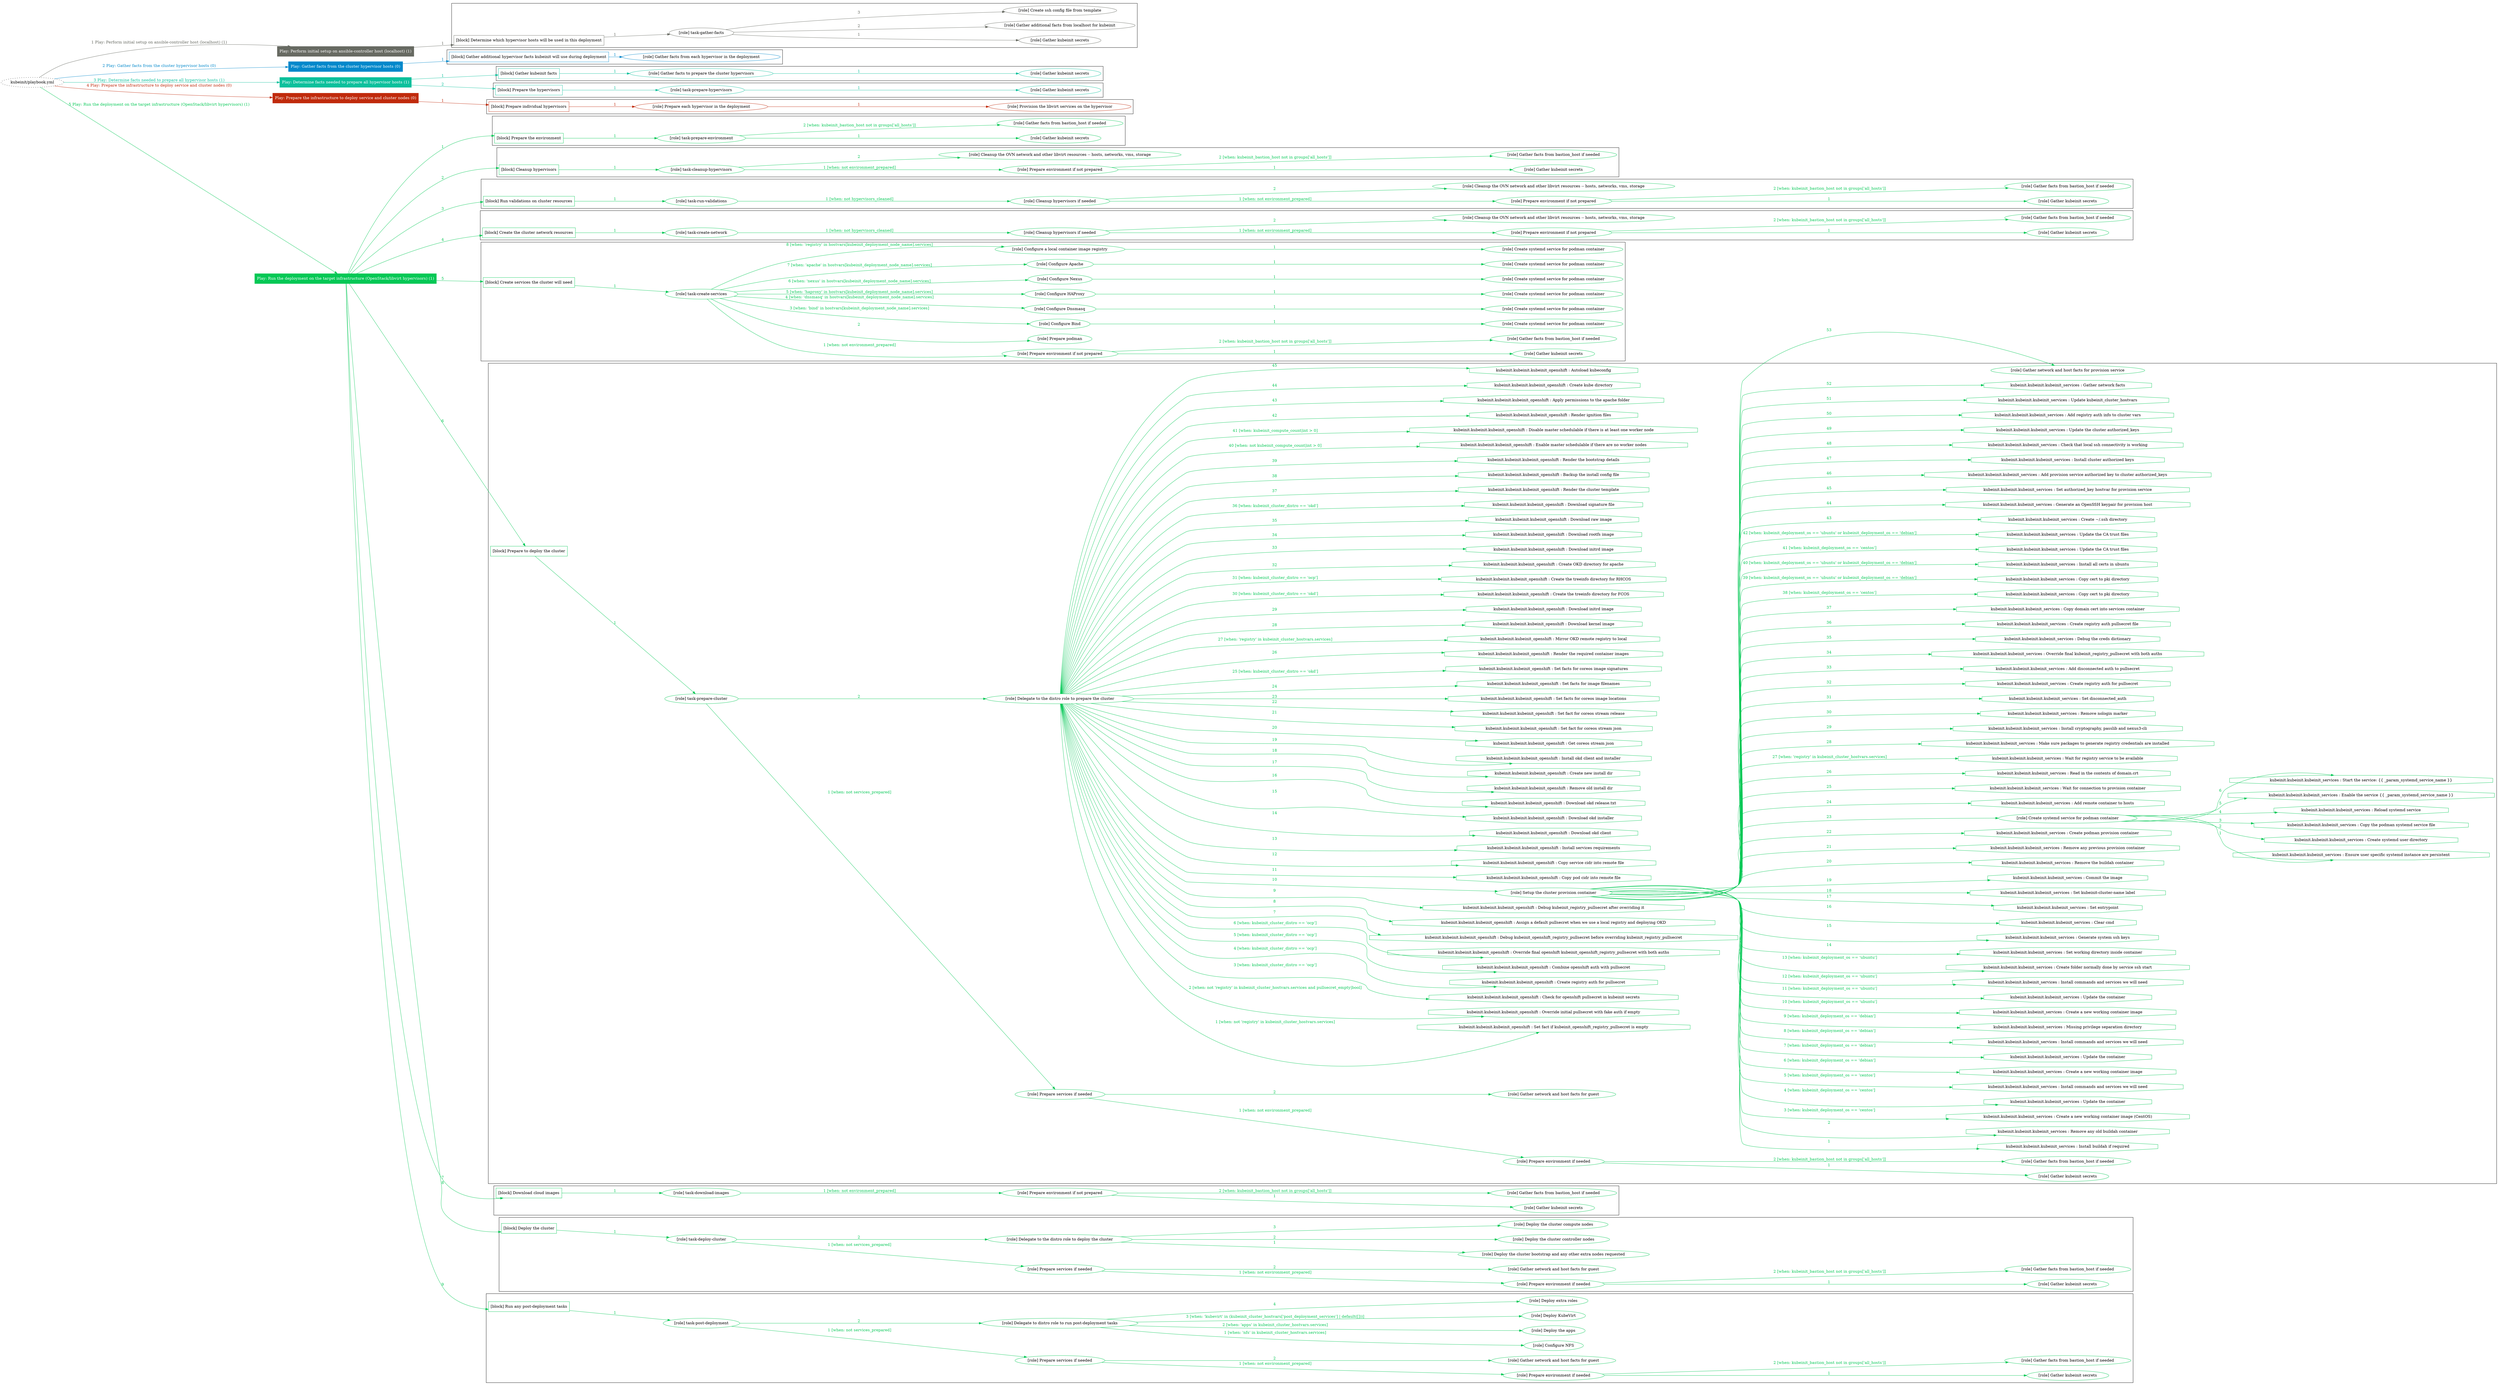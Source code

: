 digraph {
	graph [concentrate=true ordering=in rankdir=LR ratio=fill]
	edge [esep=5 sep=10]
	"kubeinit/playbook.yml" [URL="/home/runner/work/kubeinit/kubeinit/kubeinit/playbook.yml" id=playbook_0caafc29 style=dotted]
	"kubeinit/playbook.yml" -> play_9e869dc5 [label="1 Play: Perform initial setup on ansible-controller host (localhost) (1)" color="#676a62" fontcolor="#676a62" id=edge_play_9e869dc5 labeltooltip="1 Play: Perform initial setup on ansible-controller host (localhost) (1)" tooltip="1 Play: Perform initial setup on ansible-controller host (localhost) (1)"]
	subgraph "Play: Perform initial setup on ansible-controller host (localhost) (1)" {
		play_9e869dc5 [label="Play: Perform initial setup on ansible-controller host (localhost) (1)" URL="/home/runner/work/kubeinit/kubeinit/kubeinit/playbook.yml" color="#676a62" fontcolor="#ffffff" id=play_9e869dc5 shape=box style=filled tooltip=localhost]
		play_9e869dc5 -> block_ecd30cb6 [label=1 color="#676a62" fontcolor="#676a62" id=edge_block_ecd30cb6 labeltooltip=1 tooltip=1]
		subgraph cluster_block_ecd30cb6 {
			block_ecd30cb6 [label="[block] Determine which hypervisor hosts will be used in this deployment" URL="/home/runner/work/kubeinit/kubeinit/kubeinit/playbook.yml" color="#676a62" id=block_ecd30cb6 labeltooltip="Determine which hypervisor hosts will be used in this deployment" shape=box tooltip="Determine which hypervisor hosts will be used in this deployment"]
			block_ecd30cb6 -> role_4f96d20b [label="1 " color="#676a62" fontcolor="#676a62" id=edge_role_4f96d20b labeltooltip="1 " tooltip="1 "]
			subgraph "task-gather-facts" {
				role_4f96d20b [label="[role] task-gather-facts" URL="/home/runner/work/kubeinit/kubeinit/kubeinit/playbook.yml" color="#676a62" id=role_4f96d20b tooltip="task-gather-facts"]
				role_4f96d20b -> role_b6b94f70 [label="1 " color="#676a62" fontcolor="#676a62" id=edge_role_b6b94f70 labeltooltip="1 " tooltip="1 "]
				subgraph "Gather kubeinit secrets" {
					role_b6b94f70 [label="[role] Gather kubeinit secrets" URL="/home/runner/.ansible/collections/ansible_collections/kubeinit/kubeinit/roles/kubeinit_prepare/tasks/build_hypervisors_group.yml" color="#676a62" id=role_b6b94f70 tooltip="Gather kubeinit secrets"]
				}
				role_4f96d20b -> role_5b73ade9 [label="2 " color="#676a62" fontcolor="#676a62" id=edge_role_5b73ade9 labeltooltip="2 " tooltip="2 "]
				subgraph "Gather additional facts from localhost for kubeinit" {
					role_5b73ade9 [label="[role] Gather additional facts from localhost for kubeinit" URL="/home/runner/.ansible/collections/ansible_collections/kubeinit/kubeinit/roles/kubeinit_prepare/tasks/build_hypervisors_group.yml" color="#676a62" id=role_5b73ade9 tooltip="Gather additional facts from localhost for kubeinit"]
				}
				role_4f96d20b -> role_41a8f18d [label="3 " color="#676a62" fontcolor="#676a62" id=edge_role_41a8f18d labeltooltip="3 " tooltip="3 "]
				subgraph "Create ssh config file from template" {
					role_41a8f18d [label="[role] Create ssh config file from template" URL="/home/runner/.ansible/collections/ansible_collections/kubeinit/kubeinit/roles/kubeinit_prepare/tasks/build_hypervisors_group.yml" color="#676a62" id=role_41a8f18d tooltip="Create ssh config file from template"]
				}
			}
		}
	}
	"kubeinit/playbook.yml" -> play_18b3a237 [label="2 Play: Gather facts from the cluster hypervisor hosts (0)" color="#0188cb" fontcolor="#0188cb" id=edge_play_18b3a237 labeltooltip="2 Play: Gather facts from the cluster hypervisor hosts (0)" tooltip="2 Play: Gather facts from the cluster hypervisor hosts (0)"]
	subgraph "Play: Gather facts from the cluster hypervisor hosts (0)" {
		play_18b3a237 [label="Play: Gather facts from the cluster hypervisor hosts (0)" URL="/home/runner/work/kubeinit/kubeinit/kubeinit/playbook.yml" color="#0188cb" fontcolor="#ffffff" id=play_18b3a237 shape=box style=filled tooltip="Play: Gather facts from the cluster hypervisor hosts (0)"]
		play_18b3a237 -> block_5a7d52b9 [label=1 color="#0188cb" fontcolor="#0188cb" id=edge_block_5a7d52b9 labeltooltip=1 tooltip=1]
		subgraph cluster_block_5a7d52b9 {
			block_5a7d52b9 [label="[block] Gather additional hypervisor facts kubeinit will use during deployment" URL="/home/runner/work/kubeinit/kubeinit/kubeinit/playbook.yml" color="#0188cb" id=block_5a7d52b9 labeltooltip="Gather additional hypervisor facts kubeinit will use during deployment" shape=box tooltip="Gather additional hypervisor facts kubeinit will use during deployment"]
			block_5a7d52b9 -> role_915ff3b9 [label="1 " color="#0188cb" fontcolor="#0188cb" id=edge_role_915ff3b9 labeltooltip="1 " tooltip="1 "]
			subgraph "Gather facts from each hypervisor in the deployment" {
				role_915ff3b9 [label="[role] Gather facts from each hypervisor in the deployment" URL="/home/runner/work/kubeinit/kubeinit/kubeinit/playbook.yml" color="#0188cb" id=role_915ff3b9 tooltip="Gather facts from each hypervisor in the deployment"]
			}
		}
	}
	"kubeinit/playbook.yml" -> play_340399b4 [label="3 Play: Determine facts needed to prepare all hypervisor hosts (1)" color="#0cc09c" fontcolor="#0cc09c" id=edge_play_340399b4 labeltooltip="3 Play: Determine facts needed to prepare all hypervisor hosts (1)" tooltip="3 Play: Determine facts needed to prepare all hypervisor hosts (1)"]
	subgraph "Play: Determine facts needed to prepare all hypervisor hosts (1)" {
		play_340399b4 [label="Play: Determine facts needed to prepare all hypervisor hosts (1)" URL="/home/runner/work/kubeinit/kubeinit/kubeinit/playbook.yml" color="#0cc09c" fontcolor="#ffffff" id=play_340399b4 shape=box style=filled tooltip=localhost]
		play_340399b4 -> block_598f54b0 [label=1 color="#0cc09c" fontcolor="#0cc09c" id=edge_block_598f54b0 labeltooltip=1 tooltip=1]
		subgraph cluster_block_598f54b0 {
			block_598f54b0 [label="[block] Gather kubeinit facts" URL="/home/runner/work/kubeinit/kubeinit/kubeinit/playbook.yml" color="#0cc09c" id=block_598f54b0 labeltooltip="Gather kubeinit facts" shape=box tooltip="Gather kubeinit facts"]
			block_598f54b0 -> role_4369f122 [label="1 " color="#0cc09c" fontcolor="#0cc09c" id=edge_role_4369f122 labeltooltip="1 " tooltip="1 "]
			subgraph "Gather facts to prepare the cluster hypervisors" {
				role_4369f122 [label="[role] Gather facts to prepare the cluster hypervisors" URL="/home/runner/work/kubeinit/kubeinit/kubeinit/playbook.yml" color="#0cc09c" id=role_4369f122 tooltip="Gather facts to prepare the cluster hypervisors"]
				role_4369f122 -> role_3a8b12c5 [label="1 " color="#0cc09c" fontcolor="#0cc09c" id=edge_role_3a8b12c5 labeltooltip="1 " tooltip="1 "]
				subgraph "Gather kubeinit secrets" {
					role_3a8b12c5 [label="[role] Gather kubeinit secrets" URL="/home/runner/.ansible/collections/ansible_collections/kubeinit/kubeinit/roles/kubeinit_prepare/tasks/gather_kubeinit_facts.yml" color="#0cc09c" id=role_3a8b12c5 tooltip="Gather kubeinit secrets"]
				}
			}
		}
		play_340399b4 -> block_c5f0b7d9 [label=2 color="#0cc09c" fontcolor="#0cc09c" id=edge_block_c5f0b7d9 labeltooltip=2 tooltip=2]
		subgraph cluster_block_c5f0b7d9 {
			block_c5f0b7d9 [label="[block] Prepare the hypervisors" URL="/home/runner/work/kubeinit/kubeinit/kubeinit/playbook.yml" color="#0cc09c" id=block_c5f0b7d9 labeltooltip="Prepare the hypervisors" shape=box tooltip="Prepare the hypervisors"]
			block_c5f0b7d9 -> role_f33529e4 [label="1 " color="#0cc09c" fontcolor="#0cc09c" id=edge_role_f33529e4 labeltooltip="1 " tooltip="1 "]
			subgraph "task-prepare-hypervisors" {
				role_f33529e4 [label="[role] task-prepare-hypervisors" URL="/home/runner/work/kubeinit/kubeinit/kubeinit/playbook.yml" color="#0cc09c" id=role_f33529e4 tooltip="task-prepare-hypervisors"]
				role_f33529e4 -> role_d075c11c [label="1 " color="#0cc09c" fontcolor="#0cc09c" id=edge_role_d075c11c labeltooltip="1 " tooltip="1 "]
				subgraph "Gather kubeinit secrets" {
					role_d075c11c [label="[role] Gather kubeinit secrets" URL="/home/runner/.ansible/collections/ansible_collections/kubeinit/kubeinit/roles/kubeinit_prepare/tasks/gather_kubeinit_facts.yml" color="#0cc09c" id=role_d075c11c tooltip="Gather kubeinit secrets"]
				}
			}
		}
	}
	"kubeinit/playbook.yml" -> play_159969ed [label="4 Play: Prepare the infrastructure to deploy service and cluster nodes (0)" color="#c02a0c" fontcolor="#c02a0c" id=edge_play_159969ed labeltooltip="4 Play: Prepare the infrastructure to deploy service and cluster nodes (0)" tooltip="4 Play: Prepare the infrastructure to deploy service and cluster nodes (0)"]
	subgraph "Play: Prepare the infrastructure to deploy service and cluster nodes (0)" {
		play_159969ed [label="Play: Prepare the infrastructure to deploy service and cluster nodes (0)" URL="/home/runner/work/kubeinit/kubeinit/kubeinit/playbook.yml" color="#c02a0c" fontcolor="#ffffff" id=play_159969ed shape=box style=filled tooltip="Play: Prepare the infrastructure to deploy service and cluster nodes (0)"]
		play_159969ed -> block_2a645bda [label=1 color="#c02a0c" fontcolor="#c02a0c" id=edge_block_2a645bda labeltooltip=1 tooltip=1]
		subgraph cluster_block_2a645bda {
			block_2a645bda [label="[block] Prepare individual hypervisors" URL="/home/runner/work/kubeinit/kubeinit/kubeinit/playbook.yml" color="#c02a0c" id=block_2a645bda labeltooltip="Prepare individual hypervisors" shape=box tooltip="Prepare individual hypervisors"]
			block_2a645bda -> role_1019a83f [label="1 " color="#c02a0c" fontcolor="#c02a0c" id=edge_role_1019a83f labeltooltip="1 " tooltip="1 "]
			subgraph "Prepare each hypervisor in the deployment" {
				role_1019a83f [label="[role] Prepare each hypervisor in the deployment" URL="/home/runner/work/kubeinit/kubeinit/kubeinit/playbook.yml" color="#c02a0c" id=role_1019a83f tooltip="Prepare each hypervisor in the deployment"]
				role_1019a83f -> role_bb736ed5 [label="1 " color="#c02a0c" fontcolor="#c02a0c" id=edge_role_bb736ed5 labeltooltip="1 " tooltip="1 "]
				subgraph "Provision the libvirt services on the hypervisor" {
					role_bb736ed5 [label="[role] Provision the libvirt services on the hypervisor" URL="/home/runner/.ansible/collections/ansible_collections/kubeinit/kubeinit/roles/kubeinit_prepare/tasks/prepare_hypervisor.yml" color="#c02a0c" id=role_bb736ed5 tooltip="Provision the libvirt services on the hypervisor"]
				}
			}
		}
	}
	"kubeinit/playbook.yml" -> play_65ccb83d [label="5 Play: Run the deployment on the target infrastructure (OpenStack/libvirt hypervisors) (1)" color="#04c855" fontcolor="#04c855" id=edge_play_65ccb83d labeltooltip="5 Play: Run the deployment on the target infrastructure (OpenStack/libvirt hypervisors) (1)" tooltip="5 Play: Run the deployment on the target infrastructure (OpenStack/libvirt hypervisors) (1)"]
	subgraph "Play: Run the deployment on the target infrastructure (OpenStack/libvirt hypervisors) (1)" {
		play_65ccb83d [label="Play: Run the deployment on the target infrastructure (OpenStack/libvirt hypervisors) (1)" URL="/home/runner/work/kubeinit/kubeinit/kubeinit/playbook.yml" color="#04c855" fontcolor="#ffffff" id=play_65ccb83d shape=box style=filled tooltip=localhost]
		play_65ccb83d -> block_b77fab58 [label=1 color="#04c855" fontcolor="#04c855" id=edge_block_b77fab58 labeltooltip=1 tooltip=1]
		subgraph cluster_block_b77fab58 {
			block_b77fab58 [label="[block] Prepare the environment" URL="/home/runner/work/kubeinit/kubeinit/kubeinit/playbook.yml" color="#04c855" id=block_b77fab58 labeltooltip="Prepare the environment" shape=box tooltip="Prepare the environment"]
			block_b77fab58 -> role_0dbc3887 [label="1 " color="#04c855" fontcolor="#04c855" id=edge_role_0dbc3887 labeltooltip="1 " tooltip="1 "]
			subgraph "task-prepare-environment" {
				role_0dbc3887 [label="[role] task-prepare-environment" URL="/home/runner/work/kubeinit/kubeinit/kubeinit/playbook.yml" color="#04c855" id=role_0dbc3887 tooltip="task-prepare-environment"]
				role_0dbc3887 -> role_08021472 [label="1 " color="#04c855" fontcolor="#04c855" id=edge_role_08021472 labeltooltip="1 " tooltip="1 "]
				subgraph "Gather kubeinit secrets" {
					role_08021472 [label="[role] Gather kubeinit secrets" URL="/home/runner/.ansible/collections/ansible_collections/kubeinit/kubeinit/roles/kubeinit_prepare/tasks/gather_kubeinit_facts.yml" color="#04c855" id=role_08021472 tooltip="Gather kubeinit secrets"]
				}
				role_0dbc3887 -> role_705eac3c [label="2 [when: kubeinit_bastion_host not in groups['all_hosts']]" color="#04c855" fontcolor="#04c855" id=edge_role_705eac3c labeltooltip="2 [when: kubeinit_bastion_host not in groups['all_hosts']]" tooltip="2 [when: kubeinit_bastion_host not in groups['all_hosts']]"]
				subgraph "Gather facts from bastion_host if needed" {
					role_705eac3c [label="[role] Gather facts from bastion_host if needed" URL="/home/runner/.ansible/collections/ansible_collections/kubeinit/kubeinit/roles/kubeinit_prepare/tasks/main.yml" color="#04c855" id=role_705eac3c tooltip="Gather facts from bastion_host if needed"]
				}
			}
		}
		play_65ccb83d -> block_fc981fb8 [label=2 color="#04c855" fontcolor="#04c855" id=edge_block_fc981fb8 labeltooltip=2 tooltip=2]
		subgraph cluster_block_fc981fb8 {
			block_fc981fb8 [label="[block] Cleanup hypervisors" URL="/home/runner/work/kubeinit/kubeinit/kubeinit/playbook.yml" color="#04c855" id=block_fc981fb8 labeltooltip="Cleanup hypervisors" shape=box tooltip="Cleanup hypervisors"]
			block_fc981fb8 -> role_133dea67 [label="1 " color="#04c855" fontcolor="#04c855" id=edge_role_133dea67 labeltooltip="1 " tooltip="1 "]
			subgraph "task-cleanup-hypervisors" {
				role_133dea67 [label="[role] task-cleanup-hypervisors" URL="/home/runner/work/kubeinit/kubeinit/kubeinit/playbook.yml" color="#04c855" id=role_133dea67 tooltip="task-cleanup-hypervisors"]
				role_133dea67 -> role_f840ea3b [label="1 [when: not environment_prepared]" color="#04c855" fontcolor="#04c855" id=edge_role_f840ea3b labeltooltip="1 [when: not environment_prepared]" tooltip="1 [when: not environment_prepared]"]
				subgraph "Prepare environment if not prepared" {
					role_f840ea3b [label="[role] Prepare environment if not prepared" URL="/home/runner/.ansible/collections/ansible_collections/kubeinit/kubeinit/roles/kubeinit_libvirt/tasks/cleanup_hypervisors.yml" color="#04c855" id=role_f840ea3b tooltip="Prepare environment if not prepared"]
					role_f840ea3b -> role_3b81da74 [label="1 " color="#04c855" fontcolor="#04c855" id=edge_role_3b81da74 labeltooltip="1 " tooltip="1 "]
					subgraph "Gather kubeinit secrets" {
						role_3b81da74 [label="[role] Gather kubeinit secrets" URL="/home/runner/.ansible/collections/ansible_collections/kubeinit/kubeinit/roles/kubeinit_prepare/tasks/gather_kubeinit_facts.yml" color="#04c855" id=role_3b81da74 tooltip="Gather kubeinit secrets"]
					}
					role_f840ea3b -> role_f73437de [label="2 [when: kubeinit_bastion_host not in groups['all_hosts']]" color="#04c855" fontcolor="#04c855" id=edge_role_f73437de labeltooltip="2 [when: kubeinit_bastion_host not in groups['all_hosts']]" tooltip="2 [when: kubeinit_bastion_host not in groups['all_hosts']]"]
					subgraph "Gather facts from bastion_host if needed" {
						role_f73437de [label="[role] Gather facts from bastion_host if needed" URL="/home/runner/.ansible/collections/ansible_collections/kubeinit/kubeinit/roles/kubeinit_prepare/tasks/main.yml" color="#04c855" id=role_f73437de tooltip="Gather facts from bastion_host if needed"]
					}
				}
				role_133dea67 -> role_8363a760 [label="2 " color="#04c855" fontcolor="#04c855" id=edge_role_8363a760 labeltooltip="2 " tooltip="2 "]
				subgraph "Cleanup the OVN network and other libvirt resources -- hosts, networks, vms, storage" {
					role_8363a760 [label="[role] Cleanup the OVN network and other libvirt resources -- hosts, networks, vms, storage" URL="/home/runner/.ansible/collections/ansible_collections/kubeinit/kubeinit/roles/kubeinit_libvirt/tasks/cleanup_hypervisors.yml" color="#04c855" id=role_8363a760 tooltip="Cleanup the OVN network and other libvirt resources -- hosts, networks, vms, storage"]
				}
			}
		}
		play_65ccb83d -> block_cb3cc83f [label=3 color="#04c855" fontcolor="#04c855" id=edge_block_cb3cc83f labeltooltip=3 tooltip=3]
		subgraph cluster_block_cb3cc83f {
			block_cb3cc83f [label="[block] Run validations on cluster resources" URL="/home/runner/work/kubeinit/kubeinit/kubeinit/playbook.yml" color="#04c855" id=block_cb3cc83f labeltooltip="Run validations on cluster resources" shape=box tooltip="Run validations on cluster resources"]
			block_cb3cc83f -> role_a22bd237 [label="1 " color="#04c855" fontcolor="#04c855" id=edge_role_a22bd237 labeltooltip="1 " tooltip="1 "]
			subgraph "task-run-validations" {
				role_a22bd237 [label="[role] task-run-validations" URL="/home/runner/work/kubeinit/kubeinit/kubeinit/playbook.yml" color="#04c855" id=role_a22bd237 tooltip="task-run-validations"]
				role_a22bd237 -> role_a8b41d9c [label="1 [when: not hypervisors_cleaned]" color="#04c855" fontcolor="#04c855" id=edge_role_a8b41d9c labeltooltip="1 [when: not hypervisors_cleaned]" tooltip="1 [when: not hypervisors_cleaned]"]
				subgraph "Cleanup hypervisors if needed" {
					role_a8b41d9c [label="[role] Cleanup hypervisors if needed" URL="/home/runner/.ansible/collections/ansible_collections/kubeinit/kubeinit/roles/kubeinit_validations/tasks/main.yml" color="#04c855" id=role_a8b41d9c tooltip="Cleanup hypervisors if needed"]
					role_a8b41d9c -> role_8ff6a046 [label="1 [when: not environment_prepared]" color="#04c855" fontcolor="#04c855" id=edge_role_8ff6a046 labeltooltip="1 [when: not environment_prepared]" tooltip="1 [when: not environment_prepared]"]
					subgraph "Prepare environment if not prepared" {
						role_8ff6a046 [label="[role] Prepare environment if not prepared" URL="/home/runner/.ansible/collections/ansible_collections/kubeinit/kubeinit/roles/kubeinit_libvirt/tasks/cleanup_hypervisors.yml" color="#04c855" id=role_8ff6a046 tooltip="Prepare environment if not prepared"]
						role_8ff6a046 -> role_c82ea529 [label="1 " color="#04c855" fontcolor="#04c855" id=edge_role_c82ea529 labeltooltip="1 " tooltip="1 "]
						subgraph "Gather kubeinit secrets" {
							role_c82ea529 [label="[role] Gather kubeinit secrets" URL="/home/runner/.ansible/collections/ansible_collections/kubeinit/kubeinit/roles/kubeinit_prepare/tasks/gather_kubeinit_facts.yml" color="#04c855" id=role_c82ea529 tooltip="Gather kubeinit secrets"]
						}
						role_8ff6a046 -> role_0ff6772d [label="2 [when: kubeinit_bastion_host not in groups['all_hosts']]" color="#04c855" fontcolor="#04c855" id=edge_role_0ff6772d labeltooltip="2 [when: kubeinit_bastion_host not in groups['all_hosts']]" tooltip="2 [when: kubeinit_bastion_host not in groups['all_hosts']]"]
						subgraph "Gather facts from bastion_host if needed" {
							role_0ff6772d [label="[role] Gather facts from bastion_host if needed" URL="/home/runner/.ansible/collections/ansible_collections/kubeinit/kubeinit/roles/kubeinit_prepare/tasks/main.yml" color="#04c855" id=role_0ff6772d tooltip="Gather facts from bastion_host if needed"]
						}
					}
					role_a8b41d9c -> role_9cd3a7bd [label="2 " color="#04c855" fontcolor="#04c855" id=edge_role_9cd3a7bd labeltooltip="2 " tooltip="2 "]
					subgraph "Cleanup the OVN network and other libvirt resources -- hosts, networks, vms, storage" {
						role_9cd3a7bd [label="[role] Cleanup the OVN network and other libvirt resources -- hosts, networks, vms, storage" URL="/home/runner/.ansible/collections/ansible_collections/kubeinit/kubeinit/roles/kubeinit_libvirt/tasks/cleanup_hypervisors.yml" color="#04c855" id=role_9cd3a7bd tooltip="Cleanup the OVN network and other libvirt resources -- hosts, networks, vms, storage"]
					}
				}
			}
		}
		play_65ccb83d -> block_b1668edf [label=4 color="#04c855" fontcolor="#04c855" id=edge_block_b1668edf labeltooltip=4 tooltip=4]
		subgraph cluster_block_b1668edf {
			block_b1668edf [label="[block] Create the cluster network resources" URL="/home/runner/work/kubeinit/kubeinit/kubeinit/playbook.yml" color="#04c855" id=block_b1668edf labeltooltip="Create the cluster network resources" shape=box tooltip="Create the cluster network resources"]
			block_b1668edf -> role_e2bbc521 [label="1 " color="#04c855" fontcolor="#04c855" id=edge_role_e2bbc521 labeltooltip="1 " tooltip="1 "]
			subgraph "task-create-network" {
				role_e2bbc521 [label="[role] task-create-network" URL="/home/runner/work/kubeinit/kubeinit/kubeinit/playbook.yml" color="#04c855" id=role_e2bbc521 tooltip="task-create-network"]
				role_e2bbc521 -> role_8367eece [label="1 [when: not hypervisors_cleaned]" color="#04c855" fontcolor="#04c855" id=edge_role_8367eece labeltooltip="1 [when: not hypervisors_cleaned]" tooltip="1 [when: not hypervisors_cleaned]"]
				subgraph "Cleanup hypervisors if needed" {
					role_8367eece [label="[role] Cleanup hypervisors if needed" URL="/home/runner/.ansible/collections/ansible_collections/kubeinit/kubeinit/roles/kubeinit_libvirt/tasks/create_network.yml" color="#04c855" id=role_8367eece tooltip="Cleanup hypervisors if needed"]
					role_8367eece -> role_ab487703 [label="1 [when: not environment_prepared]" color="#04c855" fontcolor="#04c855" id=edge_role_ab487703 labeltooltip="1 [when: not environment_prepared]" tooltip="1 [when: not environment_prepared]"]
					subgraph "Prepare environment if not prepared" {
						role_ab487703 [label="[role] Prepare environment if not prepared" URL="/home/runner/.ansible/collections/ansible_collections/kubeinit/kubeinit/roles/kubeinit_libvirt/tasks/cleanup_hypervisors.yml" color="#04c855" id=role_ab487703 tooltip="Prepare environment if not prepared"]
						role_ab487703 -> role_0b4b59cf [label="1 " color="#04c855" fontcolor="#04c855" id=edge_role_0b4b59cf labeltooltip="1 " tooltip="1 "]
						subgraph "Gather kubeinit secrets" {
							role_0b4b59cf [label="[role] Gather kubeinit secrets" URL="/home/runner/.ansible/collections/ansible_collections/kubeinit/kubeinit/roles/kubeinit_prepare/tasks/gather_kubeinit_facts.yml" color="#04c855" id=role_0b4b59cf tooltip="Gather kubeinit secrets"]
						}
						role_ab487703 -> role_1ff9c367 [label="2 [when: kubeinit_bastion_host not in groups['all_hosts']]" color="#04c855" fontcolor="#04c855" id=edge_role_1ff9c367 labeltooltip="2 [when: kubeinit_bastion_host not in groups['all_hosts']]" tooltip="2 [when: kubeinit_bastion_host not in groups['all_hosts']]"]
						subgraph "Gather facts from bastion_host if needed" {
							role_1ff9c367 [label="[role] Gather facts from bastion_host if needed" URL="/home/runner/.ansible/collections/ansible_collections/kubeinit/kubeinit/roles/kubeinit_prepare/tasks/main.yml" color="#04c855" id=role_1ff9c367 tooltip="Gather facts from bastion_host if needed"]
						}
					}
					role_8367eece -> role_17bf79e1 [label="2 " color="#04c855" fontcolor="#04c855" id=edge_role_17bf79e1 labeltooltip="2 " tooltip="2 "]
					subgraph "Cleanup the OVN network and other libvirt resources -- hosts, networks, vms, storage" {
						role_17bf79e1 [label="[role] Cleanup the OVN network and other libvirt resources -- hosts, networks, vms, storage" URL="/home/runner/.ansible/collections/ansible_collections/kubeinit/kubeinit/roles/kubeinit_libvirt/tasks/cleanup_hypervisors.yml" color="#04c855" id=role_17bf79e1 tooltip="Cleanup the OVN network and other libvirt resources -- hosts, networks, vms, storage"]
					}
				}
			}
		}
		play_65ccb83d -> block_60cb4834 [label=5 color="#04c855" fontcolor="#04c855" id=edge_block_60cb4834 labeltooltip=5 tooltip=5]
		subgraph cluster_block_60cb4834 {
			block_60cb4834 [label="[block] Create services the cluster will need" URL="/home/runner/work/kubeinit/kubeinit/kubeinit/playbook.yml" color="#04c855" id=block_60cb4834 labeltooltip="Create services the cluster will need" shape=box tooltip="Create services the cluster will need"]
			block_60cb4834 -> role_0f4a671c [label="1 " color="#04c855" fontcolor="#04c855" id=edge_role_0f4a671c labeltooltip="1 " tooltip="1 "]
			subgraph "task-create-services" {
				role_0f4a671c [label="[role] task-create-services" URL="/home/runner/work/kubeinit/kubeinit/kubeinit/playbook.yml" color="#04c855" id=role_0f4a671c tooltip="task-create-services"]
				role_0f4a671c -> role_d9bc439d [label="1 [when: not environment_prepared]" color="#04c855" fontcolor="#04c855" id=edge_role_d9bc439d labeltooltip="1 [when: not environment_prepared]" tooltip="1 [when: not environment_prepared]"]
				subgraph "Prepare environment if not prepared" {
					role_d9bc439d [label="[role] Prepare environment if not prepared" URL="/home/runner/.ansible/collections/ansible_collections/kubeinit/kubeinit/roles/kubeinit_services/tasks/main.yml" color="#04c855" id=role_d9bc439d tooltip="Prepare environment if not prepared"]
					role_d9bc439d -> role_0f6fa737 [label="1 " color="#04c855" fontcolor="#04c855" id=edge_role_0f6fa737 labeltooltip="1 " tooltip="1 "]
					subgraph "Gather kubeinit secrets" {
						role_0f6fa737 [label="[role] Gather kubeinit secrets" URL="/home/runner/.ansible/collections/ansible_collections/kubeinit/kubeinit/roles/kubeinit_prepare/tasks/gather_kubeinit_facts.yml" color="#04c855" id=role_0f6fa737 tooltip="Gather kubeinit secrets"]
					}
					role_d9bc439d -> role_42abf4b6 [label="2 [when: kubeinit_bastion_host not in groups['all_hosts']]" color="#04c855" fontcolor="#04c855" id=edge_role_42abf4b6 labeltooltip="2 [when: kubeinit_bastion_host not in groups['all_hosts']]" tooltip="2 [when: kubeinit_bastion_host not in groups['all_hosts']]"]
					subgraph "Gather facts from bastion_host if needed" {
						role_42abf4b6 [label="[role] Gather facts from bastion_host if needed" URL="/home/runner/.ansible/collections/ansible_collections/kubeinit/kubeinit/roles/kubeinit_prepare/tasks/main.yml" color="#04c855" id=role_42abf4b6 tooltip="Gather facts from bastion_host if needed"]
					}
				}
				role_0f4a671c -> role_f4ba9dbc [label="2 " color="#04c855" fontcolor="#04c855" id=edge_role_f4ba9dbc labeltooltip="2 " tooltip="2 "]
				subgraph "Prepare podman" {
					role_f4ba9dbc [label="[role] Prepare podman" URL="/home/runner/.ansible/collections/ansible_collections/kubeinit/kubeinit/roles/kubeinit_services/tasks/00_create_service_pod.yml" color="#04c855" id=role_f4ba9dbc tooltip="Prepare podman"]
				}
				role_0f4a671c -> role_f7ffad60 [label="3 [when: 'bind' in hostvars[kubeinit_deployment_node_name].services]" color="#04c855" fontcolor="#04c855" id=edge_role_f7ffad60 labeltooltip="3 [when: 'bind' in hostvars[kubeinit_deployment_node_name].services]" tooltip="3 [when: 'bind' in hostvars[kubeinit_deployment_node_name].services]"]
				subgraph "Configure Bind" {
					role_f7ffad60 [label="[role] Configure Bind" URL="/home/runner/.ansible/collections/ansible_collections/kubeinit/kubeinit/roles/kubeinit_services/tasks/start_services_containers.yml" color="#04c855" id=role_f7ffad60 tooltip="Configure Bind"]
					role_f7ffad60 -> role_e594f8d2 [label="1 " color="#04c855" fontcolor="#04c855" id=edge_role_e594f8d2 labeltooltip="1 " tooltip="1 "]
					subgraph "Create systemd service for podman container" {
						role_e594f8d2 [label="[role] Create systemd service for podman container" URL="/home/runner/.ansible/collections/ansible_collections/kubeinit/kubeinit/roles/kubeinit_bind/tasks/main.yml" color="#04c855" id=role_e594f8d2 tooltip="Create systemd service for podman container"]
					}
				}
				role_0f4a671c -> role_43946075 [label="4 [when: 'dnsmasq' in hostvars[kubeinit_deployment_node_name].services]" color="#04c855" fontcolor="#04c855" id=edge_role_43946075 labeltooltip="4 [when: 'dnsmasq' in hostvars[kubeinit_deployment_node_name].services]" tooltip="4 [when: 'dnsmasq' in hostvars[kubeinit_deployment_node_name].services]"]
				subgraph "Configure Dnsmasq" {
					role_43946075 [label="[role] Configure Dnsmasq" URL="/home/runner/.ansible/collections/ansible_collections/kubeinit/kubeinit/roles/kubeinit_services/tasks/start_services_containers.yml" color="#04c855" id=role_43946075 tooltip="Configure Dnsmasq"]
					role_43946075 -> role_d6f9c33c [label="1 " color="#04c855" fontcolor="#04c855" id=edge_role_d6f9c33c labeltooltip="1 " tooltip="1 "]
					subgraph "Create systemd service for podman container" {
						role_d6f9c33c [label="[role] Create systemd service for podman container" URL="/home/runner/.ansible/collections/ansible_collections/kubeinit/kubeinit/roles/kubeinit_dnsmasq/tasks/main.yml" color="#04c855" id=role_d6f9c33c tooltip="Create systemd service for podman container"]
					}
				}
				role_0f4a671c -> role_623ee0d5 [label="5 [when: 'haproxy' in hostvars[kubeinit_deployment_node_name].services]" color="#04c855" fontcolor="#04c855" id=edge_role_623ee0d5 labeltooltip="5 [when: 'haproxy' in hostvars[kubeinit_deployment_node_name].services]" tooltip="5 [when: 'haproxy' in hostvars[kubeinit_deployment_node_name].services]"]
				subgraph "Configure HAProxy" {
					role_623ee0d5 [label="[role] Configure HAProxy" URL="/home/runner/.ansible/collections/ansible_collections/kubeinit/kubeinit/roles/kubeinit_services/tasks/start_services_containers.yml" color="#04c855" id=role_623ee0d5 tooltip="Configure HAProxy"]
					role_623ee0d5 -> role_260fcacf [label="1 " color="#04c855" fontcolor="#04c855" id=edge_role_260fcacf labeltooltip="1 " tooltip="1 "]
					subgraph "Create systemd service for podman container" {
						role_260fcacf [label="[role] Create systemd service for podman container" URL="/home/runner/.ansible/collections/ansible_collections/kubeinit/kubeinit/roles/kubeinit_haproxy/tasks/main.yml" color="#04c855" id=role_260fcacf tooltip="Create systemd service for podman container"]
					}
				}
				role_0f4a671c -> role_01559e80 [label="6 [when: 'nexus' in hostvars[kubeinit_deployment_node_name].services]" color="#04c855" fontcolor="#04c855" id=edge_role_01559e80 labeltooltip="6 [when: 'nexus' in hostvars[kubeinit_deployment_node_name].services]" tooltip="6 [when: 'nexus' in hostvars[kubeinit_deployment_node_name].services]"]
				subgraph "Configure Nexus" {
					role_01559e80 [label="[role] Configure Nexus" URL="/home/runner/.ansible/collections/ansible_collections/kubeinit/kubeinit/roles/kubeinit_services/tasks/start_services_containers.yml" color="#04c855" id=role_01559e80 tooltip="Configure Nexus"]
					role_01559e80 -> role_c3fce2ba [label="1 " color="#04c855" fontcolor="#04c855" id=edge_role_c3fce2ba labeltooltip="1 " tooltip="1 "]
					subgraph "Create systemd service for podman container" {
						role_c3fce2ba [label="[role] Create systemd service for podman container" URL="/home/runner/.ansible/collections/ansible_collections/kubeinit/kubeinit/roles/kubeinit_nexus/tasks/main.yml" color="#04c855" id=role_c3fce2ba tooltip="Create systemd service for podman container"]
					}
				}
				role_0f4a671c -> role_87b2bf7a [label="7 [when: 'apache' in hostvars[kubeinit_deployment_node_name].services]" color="#04c855" fontcolor="#04c855" id=edge_role_87b2bf7a labeltooltip="7 [when: 'apache' in hostvars[kubeinit_deployment_node_name].services]" tooltip="7 [when: 'apache' in hostvars[kubeinit_deployment_node_name].services]"]
				subgraph "Configure Apache" {
					role_87b2bf7a [label="[role] Configure Apache" URL="/home/runner/.ansible/collections/ansible_collections/kubeinit/kubeinit/roles/kubeinit_services/tasks/start_services_containers.yml" color="#04c855" id=role_87b2bf7a tooltip="Configure Apache"]
					role_87b2bf7a -> role_3538a698 [label="1 " color="#04c855" fontcolor="#04c855" id=edge_role_3538a698 labeltooltip="1 " tooltip="1 "]
					subgraph "Create systemd service for podman container" {
						role_3538a698 [label="[role] Create systemd service for podman container" URL="/home/runner/.ansible/collections/ansible_collections/kubeinit/kubeinit/roles/kubeinit_apache/tasks/main.yml" color="#04c855" id=role_3538a698 tooltip="Create systemd service for podman container"]
					}
				}
				role_0f4a671c -> role_73c81522 [label="8 [when: 'registry' in hostvars[kubeinit_deployment_node_name].services]" color="#04c855" fontcolor="#04c855" id=edge_role_73c81522 labeltooltip="8 [when: 'registry' in hostvars[kubeinit_deployment_node_name].services]" tooltip="8 [when: 'registry' in hostvars[kubeinit_deployment_node_name].services]"]
				subgraph "Configure a local container image registry" {
					role_73c81522 [label="[role] Configure a local container image registry" URL="/home/runner/.ansible/collections/ansible_collections/kubeinit/kubeinit/roles/kubeinit_services/tasks/start_services_containers.yml" color="#04c855" id=role_73c81522 tooltip="Configure a local container image registry"]
					role_73c81522 -> role_f8bacc29 [label="1 " color="#04c855" fontcolor="#04c855" id=edge_role_f8bacc29 labeltooltip="1 " tooltip="1 "]
					subgraph "Create systemd service for podman container" {
						role_f8bacc29 [label="[role] Create systemd service for podman container" URL="/home/runner/.ansible/collections/ansible_collections/kubeinit/kubeinit/roles/kubeinit_registry/tasks/main.yml" color="#04c855" id=role_f8bacc29 tooltip="Create systemd service for podman container"]
					}
				}
			}
		}
		play_65ccb83d -> block_74030b3f [label=6 color="#04c855" fontcolor="#04c855" id=edge_block_74030b3f labeltooltip=6 tooltip=6]
		subgraph cluster_block_74030b3f {
			block_74030b3f [label="[block] Prepare to deploy the cluster" URL="/home/runner/work/kubeinit/kubeinit/kubeinit/playbook.yml" color="#04c855" id=block_74030b3f labeltooltip="Prepare to deploy the cluster" shape=box tooltip="Prepare to deploy the cluster"]
			block_74030b3f -> role_1f6ba6c7 [label="1 " color="#04c855" fontcolor="#04c855" id=edge_role_1f6ba6c7 labeltooltip="1 " tooltip="1 "]
			subgraph "task-prepare-cluster" {
				role_1f6ba6c7 [label="[role] task-prepare-cluster" URL="/home/runner/work/kubeinit/kubeinit/kubeinit/playbook.yml" color="#04c855" id=role_1f6ba6c7 tooltip="task-prepare-cluster"]
				role_1f6ba6c7 -> role_b2ed92b7 [label="1 [when: not services_prepared]" color="#04c855" fontcolor="#04c855" id=edge_role_b2ed92b7 labeltooltip="1 [when: not services_prepared]" tooltip="1 [when: not services_prepared]"]
				subgraph "Prepare services if needed" {
					role_b2ed92b7 [label="[role] Prepare services if needed" URL="/home/runner/.ansible/collections/ansible_collections/kubeinit/kubeinit/roles/kubeinit_prepare/tasks/prepare_cluster.yml" color="#04c855" id=role_b2ed92b7 tooltip="Prepare services if needed"]
					role_b2ed92b7 -> role_e3de1fff [label="1 [when: not environment_prepared]" color="#04c855" fontcolor="#04c855" id=edge_role_e3de1fff labeltooltip="1 [when: not environment_prepared]" tooltip="1 [when: not environment_prepared]"]
					subgraph "Prepare environment if needed" {
						role_e3de1fff [label="[role] Prepare environment if needed" URL="/home/runner/.ansible/collections/ansible_collections/kubeinit/kubeinit/roles/kubeinit_services/tasks/prepare_services.yml" color="#04c855" id=role_e3de1fff tooltip="Prepare environment if needed"]
						role_e3de1fff -> role_2ea8072f [label="1 " color="#04c855" fontcolor="#04c855" id=edge_role_2ea8072f labeltooltip="1 " tooltip="1 "]
						subgraph "Gather kubeinit secrets" {
							role_2ea8072f [label="[role] Gather kubeinit secrets" URL="/home/runner/.ansible/collections/ansible_collections/kubeinit/kubeinit/roles/kubeinit_prepare/tasks/gather_kubeinit_facts.yml" color="#04c855" id=role_2ea8072f tooltip="Gather kubeinit secrets"]
						}
						role_e3de1fff -> role_05194426 [label="2 [when: kubeinit_bastion_host not in groups['all_hosts']]" color="#04c855" fontcolor="#04c855" id=edge_role_05194426 labeltooltip="2 [when: kubeinit_bastion_host not in groups['all_hosts']]" tooltip="2 [when: kubeinit_bastion_host not in groups['all_hosts']]"]
						subgraph "Gather facts from bastion_host if needed" {
							role_05194426 [label="[role] Gather facts from bastion_host if needed" URL="/home/runner/.ansible/collections/ansible_collections/kubeinit/kubeinit/roles/kubeinit_prepare/tasks/main.yml" color="#04c855" id=role_05194426 tooltip="Gather facts from bastion_host if needed"]
						}
					}
					role_b2ed92b7 -> role_fac80b5e [label="2 " color="#04c855" fontcolor="#04c855" id=edge_role_fac80b5e labeltooltip="2 " tooltip="2 "]
					subgraph "Gather network and host facts for guest" {
						role_fac80b5e [label="[role] Gather network and host facts for guest" URL="/home/runner/.ansible/collections/ansible_collections/kubeinit/kubeinit/roles/kubeinit_services/tasks/prepare_services.yml" color="#04c855" id=role_fac80b5e tooltip="Gather network and host facts for guest"]
					}
				}
				role_1f6ba6c7 -> role_46f47659 [label="2 " color="#04c855" fontcolor="#04c855" id=edge_role_46f47659 labeltooltip="2 " tooltip="2 "]
				subgraph "Delegate to the distro role to prepare the cluster" {
					role_46f47659 [label="[role] Delegate to the distro role to prepare the cluster" URL="/home/runner/.ansible/collections/ansible_collections/kubeinit/kubeinit/roles/kubeinit_prepare/tasks/prepare_cluster.yml" color="#04c855" id=role_46f47659 tooltip="Delegate to the distro role to prepare the cluster"]
					task_487aafbb [label="kubeinit.kubeinit.kubeinit_openshift : Set fact if kubeinit_openshift_registry_pullsecret is empty" URL="/home/runner/.ansible/collections/ansible_collections/kubeinit/kubeinit/roles/kubeinit_openshift/tasks/prepare_cluster.yml" color="#04c855" id=task_487aafbb shape=octagon tooltip="kubeinit.kubeinit.kubeinit_openshift : Set fact if kubeinit_openshift_registry_pullsecret is empty"]
					role_46f47659 -> task_487aafbb [label="1 [when: not 'registry' in kubeinit_cluster_hostvars.services]" color="#04c855" fontcolor="#04c855" id=edge_task_487aafbb labeltooltip="1 [when: not 'registry' in kubeinit_cluster_hostvars.services]" tooltip="1 [when: not 'registry' in kubeinit_cluster_hostvars.services]"]
					task_8476f245 [label="kubeinit.kubeinit.kubeinit_openshift : Override initial pullsecret with fake auth if empty" URL="/home/runner/.ansible/collections/ansible_collections/kubeinit/kubeinit/roles/kubeinit_openshift/tasks/prepare_cluster.yml" color="#04c855" id=task_8476f245 shape=octagon tooltip="kubeinit.kubeinit.kubeinit_openshift : Override initial pullsecret with fake auth if empty"]
					role_46f47659 -> task_8476f245 [label="2 [when: not 'registry' in kubeinit_cluster_hostvars.services and pullsecret_empty|bool]" color="#04c855" fontcolor="#04c855" id=edge_task_8476f245 labeltooltip="2 [when: not 'registry' in kubeinit_cluster_hostvars.services and pullsecret_empty|bool]" tooltip="2 [when: not 'registry' in kubeinit_cluster_hostvars.services and pullsecret_empty|bool]"]
					task_468b3e0d [label="kubeinit.kubeinit.kubeinit_openshift : Check for openshift pullsecret in kubeinit secrets" URL="/home/runner/.ansible/collections/ansible_collections/kubeinit/kubeinit/roles/kubeinit_openshift/tasks/prepare_cluster.yml" color="#04c855" id=task_468b3e0d shape=octagon tooltip="kubeinit.kubeinit.kubeinit_openshift : Check for openshift pullsecret in kubeinit secrets"]
					role_46f47659 -> task_468b3e0d [label="3 [when: kubeinit_cluster_distro == 'ocp']" color="#04c855" fontcolor="#04c855" id=edge_task_468b3e0d labeltooltip="3 [when: kubeinit_cluster_distro == 'ocp']" tooltip="3 [when: kubeinit_cluster_distro == 'ocp']"]
					task_8aeec9cf [label="kubeinit.kubeinit.kubeinit_openshift : Create registry auth for pullsecret" URL="/home/runner/.ansible/collections/ansible_collections/kubeinit/kubeinit/roles/kubeinit_openshift/tasks/prepare_cluster.yml" color="#04c855" id=task_8aeec9cf shape=octagon tooltip="kubeinit.kubeinit.kubeinit_openshift : Create registry auth for pullsecret"]
					role_46f47659 -> task_8aeec9cf [label="4 [when: kubeinit_cluster_distro == 'ocp']" color="#04c855" fontcolor="#04c855" id=edge_task_8aeec9cf labeltooltip="4 [when: kubeinit_cluster_distro == 'ocp']" tooltip="4 [when: kubeinit_cluster_distro == 'ocp']"]
					task_9dcb277d [label="kubeinit.kubeinit.kubeinit_openshift : Combine openshift auth with pullsecret" URL="/home/runner/.ansible/collections/ansible_collections/kubeinit/kubeinit/roles/kubeinit_openshift/tasks/prepare_cluster.yml" color="#04c855" id=task_9dcb277d shape=octagon tooltip="kubeinit.kubeinit.kubeinit_openshift : Combine openshift auth with pullsecret"]
					role_46f47659 -> task_9dcb277d [label="5 [when: kubeinit_cluster_distro == 'ocp']" color="#04c855" fontcolor="#04c855" id=edge_task_9dcb277d labeltooltip="5 [when: kubeinit_cluster_distro == 'ocp']" tooltip="5 [when: kubeinit_cluster_distro == 'ocp']"]
					task_41e53e0a [label="kubeinit.kubeinit.kubeinit_openshift : Override final openshift kubeinit_openshift_registry_pullsecret with both auths" URL="/home/runner/.ansible/collections/ansible_collections/kubeinit/kubeinit/roles/kubeinit_openshift/tasks/prepare_cluster.yml" color="#04c855" id=task_41e53e0a shape=octagon tooltip="kubeinit.kubeinit.kubeinit_openshift : Override final openshift kubeinit_openshift_registry_pullsecret with both auths"]
					role_46f47659 -> task_41e53e0a [label="6 [when: kubeinit_cluster_distro == 'ocp']" color="#04c855" fontcolor="#04c855" id=edge_task_41e53e0a labeltooltip="6 [when: kubeinit_cluster_distro == 'ocp']" tooltip="6 [when: kubeinit_cluster_distro == 'ocp']"]
					task_616536e7 [label="kubeinit.kubeinit.kubeinit_openshift : Debug kubeinit_openshift_registry_pullsecret before overriding kubeinit_registry_pullsecret" URL="/home/runner/.ansible/collections/ansible_collections/kubeinit/kubeinit/roles/kubeinit_openshift/tasks/prepare_cluster.yml" color="#04c855" id=task_616536e7 shape=octagon tooltip="kubeinit.kubeinit.kubeinit_openshift : Debug kubeinit_openshift_registry_pullsecret before overriding kubeinit_registry_pullsecret"]
					role_46f47659 -> task_616536e7 [label="7 " color="#04c855" fontcolor="#04c855" id=edge_task_616536e7 labeltooltip="7 " tooltip="7 "]
					task_102c8e3e [label="kubeinit.kubeinit.kubeinit_openshift : Assign a default pullsecret when we use a local registry and deploying OKD" URL="/home/runner/.ansible/collections/ansible_collections/kubeinit/kubeinit/roles/kubeinit_openshift/tasks/prepare_cluster.yml" color="#04c855" id=task_102c8e3e shape=octagon tooltip="kubeinit.kubeinit.kubeinit_openshift : Assign a default pullsecret when we use a local registry and deploying OKD"]
					role_46f47659 -> task_102c8e3e [label="8 " color="#04c855" fontcolor="#04c855" id=edge_task_102c8e3e labeltooltip="8 " tooltip="8 "]
					task_a2f49a7e [label="kubeinit.kubeinit.kubeinit_openshift : Debug kubeinit_registry_pullsecret after overriding it" URL="/home/runner/.ansible/collections/ansible_collections/kubeinit/kubeinit/roles/kubeinit_openshift/tasks/prepare_cluster.yml" color="#04c855" id=task_a2f49a7e shape=octagon tooltip="kubeinit.kubeinit.kubeinit_openshift : Debug kubeinit_registry_pullsecret after overriding it"]
					role_46f47659 -> task_a2f49a7e [label="9 " color="#04c855" fontcolor="#04c855" id=edge_task_a2f49a7e labeltooltip="9 " tooltip="9 "]
					role_46f47659 -> role_992afc5a [label="10 " color="#04c855" fontcolor="#04c855" id=edge_role_992afc5a labeltooltip="10 " tooltip="10 "]
					subgraph "Setup the cluster provision container" {
						role_992afc5a [label="[role] Setup the cluster provision container" URL="/home/runner/.ansible/collections/ansible_collections/kubeinit/kubeinit/roles/kubeinit_openshift/tasks/prepare_cluster.yml" color="#04c855" id=role_992afc5a tooltip="Setup the cluster provision container"]
						task_1415e3a8 [label="kubeinit.kubeinit.kubeinit_services : Install buildah if required" URL="/home/runner/.ansible/collections/ansible_collections/kubeinit/kubeinit/roles/kubeinit_services/tasks/create_provision_container.yml" color="#04c855" id=task_1415e3a8 shape=octagon tooltip="kubeinit.kubeinit.kubeinit_services : Install buildah if required"]
						role_992afc5a -> task_1415e3a8 [label="1 " color="#04c855" fontcolor="#04c855" id=edge_task_1415e3a8 labeltooltip="1 " tooltip="1 "]
						task_2e8a001f [label="kubeinit.kubeinit.kubeinit_services : Remove any old buildah container" URL="/home/runner/.ansible/collections/ansible_collections/kubeinit/kubeinit/roles/kubeinit_services/tasks/create_provision_container.yml" color="#04c855" id=task_2e8a001f shape=octagon tooltip="kubeinit.kubeinit.kubeinit_services : Remove any old buildah container"]
						role_992afc5a -> task_2e8a001f [label="2 " color="#04c855" fontcolor="#04c855" id=edge_task_2e8a001f labeltooltip="2 " tooltip="2 "]
						task_ffc26b7b [label="kubeinit.kubeinit.kubeinit_services : Create a new working container image (CentOS)" URL="/home/runner/.ansible/collections/ansible_collections/kubeinit/kubeinit/roles/kubeinit_services/tasks/create_provision_container.yml" color="#04c855" id=task_ffc26b7b shape=octagon tooltip="kubeinit.kubeinit.kubeinit_services : Create a new working container image (CentOS)"]
						role_992afc5a -> task_ffc26b7b [label="3 [when: kubeinit_deployment_os == 'centos']" color="#04c855" fontcolor="#04c855" id=edge_task_ffc26b7b labeltooltip="3 [when: kubeinit_deployment_os == 'centos']" tooltip="3 [when: kubeinit_deployment_os == 'centos']"]
						task_32f84dd2 [label="kubeinit.kubeinit.kubeinit_services : Update the container" URL="/home/runner/.ansible/collections/ansible_collections/kubeinit/kubeinit/roles/kubeinit_services/tasks/create_provision_container.yml" color="#04c855" id=task_32f84dd2 shape=octagon tooltip="kubeinit.kubeinit.kubeinit_services : Update the container"]
						role_992afc5a -> task_32f84dd2 [label="4 [when: kubeinit_deployment_os == 'centos']" color="#04c855" fontcolor="#04c855" id=edge_task_32f84dd2 labeltooltip="4 [when: kubeinit_deployment_os == 'centos']" tooltip="4 [when: kubeinit_deployment_os == 'centos']"]
						task_8da00e40 [label="kubeinit.kubeinit.kubeinit_services : Install commands and services we will need" URL="/home/runner/.ansible/collections/ansible_collections/kubeinit/kubeinit/roles/kubeinit_services/tasks/create_provision_container.yml" color="#04c855" id=task_8da00e40 shape=octagon tooltip="kubeinit.kubeinit.kubeinit_services : Install commands and services we will need"]
						role_992afc5a -> task_8da00e40 [label="5 [when: kubeinit_deployment_os == 'centos']" color="#04c855" fontcolor="#04c855" id=edge_task_8da00e40 labeltooltip="5 [when: kubeinit_deployment_os == 'centos']" tooltip="5 [when: kubeinit_deployment_os == 'centos']"]
						task_49ce697c [label="kubeinit.kubeinit.kubeinit_services : Create a new working container image" URL="/home/runner/.ansible/collections/ansible_collections/kubeinit/kubeinit/roles/kubeinit_services/tasks/create_provision_container.yml" color="#04c855" id=task_49ce697c shape=octagon tooltip="kubeinit.kubeinit.kubeinit_services : Create a new working container image"]
						role_992afc5a -> task_49ce697c [label="6 [when: kubeinit_deployment_os == 'debian']" color="#04c855" fontcolor="#04c855" id=edge_task_49ce697c labeltooltip="6 [when: kubeinit_deployment_os == 'debian']" tooltip="6 [when: kubeinit_deployment_os == 'debian']"]
						task_00009efa [label="kubeinit.kubeinit.kubeinit_services : Update the container" URL="/home/runner/.ansible/collections/ansible_collections/kubeinit/kubeinit/roles/kubeinit_services/tasks/create_provision_container.yml" color="#04c855" id=task_00009efa shape=octagon tooltip="kubeinit.kubeinit.kubeinit_services : Update the container"]
						role_992afc5a -> task_00009efa [label="7 [when: kubeinit_deployment_os == 'debian']" color="#04c855" fontcolor="#04c855" id=edge_task_00009efa labeltooltip="7 [when: kubeinit_deployment_os == 'debian']" tooltip="7 [when: kubeinit_deployment_os == 'debian']"]
						task_f45973a1 [label="kubeinit.kubeinit.kubeinit_services : Install commands and services we will need" URL="/home/runner/.ansible/collections/ansible_collections/kubeinit/kubeinit/roles/kubeinit_services/tasks/create_provision_container.yml" color="#04c855" id=task_f45973a1 shape=octagon tooltip="kubeinit.kubeinit.kubeinit_services : Install commands and services we will need"]
						role_992afc5a -> task_f45973a1 [label="8 [when: kubeinit_deployment_os == 'debian']" color="#04c855" fontcolor="#04c855" id=edge_task_f45973a1 labeltooltip="8 [when: kubeinit_deployment_os == 'debian']" tooltip="8 [when: kubeinit_deployment_os == 'debian']"]
						task_8a3f3c3c [label="kubeinit.kubeinit.kubeinit_services : Missing privilege separation directory" URL="/home/runner/.ansible/collections/ansible_collections/kubeinit/kubeinit/roles/kubeinit_services/tasks/create_provision_container.yml" color="#04c855" id=task_8a3f3c3c shape=octagon tooltip="kubeinit.kubeinit.kubeinit_services : Missing privilege separation directory"]
						role_992afc5a -> task_8a3f3c3c [label="9 [when: kubeinit_deployment_os == 'debian']" color="#04c855" fontcolor="#04c855" id=edge_task_8a3f3c3c labeltooltip="9 [when: kubeinit_deployment_os == 'debian']" tooltip="9 [when: kubeinit_deployment_os == 'debian']"]
						task_101f7398 [label="kubeinit.kubeinit.kubeinit_services : Create a new working container image" URL="/home/runner/.ansible/collections/ansible_collections/kubeinit/kubeinit/roles/kubeinit_services/tasks/create_provision_container.yml" color="#04c855" id=task_101f7398 shape=octagon tooltip="kubeinit.kubeinit.kubeinit_services : Create a new working container image"]
						role_992afc5a -> task_101f7398 [label="10 [when: kubeinit_deployment_os == 'ubuntu']" color="#04c855" fontcolor="#04c855" id=edge_task_101f7398 labeltooltip="10 [when: kubeinit_deployment_os == 'ubuntu']" tooltip="10 [when: kubeinit_deployment_os == 'ubuntu']"]
						task_fdf4827c [label="kubeinit.kubeinit.kubeinit_services : Update the container" URL="/home/runner/.ansible/collections/ansible_collections/kubeinit/kubeinit/roles/kubeinit_services/tasks/create_provision_container.yml" color="#04c855" id=task_fdf4827c shape=octagon tooltip="kubeinit.kubeinit.kubeinit_services : Update the container"]
						role_992afc5a -> task_fdf4827c [label="11 [when: kubeinit_deployment_os == 'ubuntu']" color="#04c855" fontcolor="#04c855" id=edge_task_fdf4827c labeltooltip="11 [when: kubeinit_deployment_os == 'ubuntu']" tooltip="11 [when: kubeinit_deployment_os == 'ubuntu']"]
						task_6509d987 [label="kubeinit.kubeinit.kubeinit_services : Install commands and services we will need" URL="/home/runner/.ansible/collections/ansible_collections/kubeinit/kubeinit/roles/kubeinit_services/tasks/create_provision_container.yml" color="#04c855" id=task_6509d987 shape=octagon tooltip="kubeinit.kubeinit.kubeinit_services : Install commands and services we will need"]
						role_992afc5a -> task_6509d987 [label="12 [when: kubeinit_deployment_os == 'ubuntu']" color="#04c855" fontcolor="#04c855" id=edge_task_6509d987 labeltooltip="12 [when: kubeinit_deployment_os == 'ubuntu']" tooltip="12 [when: kubeinit_deployment_os == 'ubuntu']"]
						task_e3a57c18 [label="kubeinit.kubeinit.kubeinit_services : Create folder normally done by service ssh start" URL="/home/runner/.ansible/collections/ansible_collections/kubeinit/kubeinit/roles/kubeinit_services/tasks/create_provision_container.yml" color="#04c855" id=task_e3a57c18 shape=octagon tooltip="kubeinit.kubeinit.kubeinit_services : Create folder normally done by service ssh start"]
						role_992afc5a -> task_e3a57c18 [label="13 [when: kubeinit_deployment_os == 'ubuntu']" color="#04c855" fontcolor="#04c855" id=edge_task_e3a57c18 labeltooltip="13 [when: kubeinit_deployment_os == 'ubuntu']" tooltip="13 [when: kubeinit_deployment_os == 'ubuntu']"]
						task_c316c292 [label="kubeinit.kubeinit.kubeinit_services : Set working directory inside container" URL="/home/runner/.ansible/collections/ansible_collections/kubeinit/kubeinit/roles/kubeinit_services/tasks/create_provision_container.yml" color="#04c855" id=task_c316c292 shape=octagon tooltip="kubeinit.kubeinit.kubeinit_services : Set working directory inside container"]
						role_992afc5a -> task_c316c292 [label="14 " color="#04c855" fontcolor="#04c855" id=edge_task_c316c292 labeltooltip="14 " tooltip="14 "]
						task_510ca707 [label="kubeinit.kubeinit.kubeinit_services : Generate system ssh keys" URL="/home/runner/.ansible/collections/ansible_collections/kubeinit/kubeinit/roles/kubeinit_services/tasks/create_provision_container.yml" color="#04c855" id=task_510ca707 shape=octagon tooltip="kubeinit.kubeinit.kubeinit_services : Generate system ssh keys"]
						role_992afc5a -> task_510ca707 [label="15 " color="#04c855" fontcolor="#04c855" id=edge_task_510ca707 labeltooltip="15 " tooltip="15 "]
						task_2eb4c5ff [label="kubeinit.kubeinit.kubeinit_services : Clear cmd" URL="/home/runner/.ansible/collections/ansible_collections/kubeinit/kubeinit/roles/kubeinit_services/tasks/create_provision_container.yml" color="#04c855" id=task_2eb4c5ff shape=octagon tooltip="kubeinit.kubeinit.kubeinit_services : Clear cmd"]
						role_992afc5a -> task_2eb4c5ff [label="16 " color="#04c855" fontcolor="#04c855" id=edge_task_2eb4c5ff labeltooltip="16 " tooltip="16 "]
						task_a9eb8f50 [label="kubeinit.kubeinit.kubeinit_services : Set entrypoint" URL="/home/runner/.ansible/collections/ansible_collections/kubeinit/kubeinit/roles/kubeinit_services/tasks/create_provision_container.yml" color="#04c855" id=task_a9eb8f50 shape=octagon tooltip="kubeinit.kubeinit.kubeinit_services : Set entrypoint"]
						role_992afc5a -> task_a9eb8f50 [label="17 " color="#04c855" fontcolor="#04c855" id=edge_task_a9eb8f50 labeltooltip="17 " tooltip="17 "]
						task_2cfad863 [label="kubeinit.kubeinit.kubeinit_services : Set kubeinit-cluster-name label" URL="/home/runner/.ansible/collections/ansible_collections/kubeinit/kubeinit/roles/kubeinit_services/tasks/create_provision_container.yml" color="#04c855" id=task_2cfad863 shape=octagon tooltip="kubeinit.kubeinit.kubeinit_services : Set kubeinit-cluster-name label"]
						role_992afc5a -> task_2cfad863 [label="18 " color="#04c855" fontcolor="#04c855" id=edge_task_2cfad863 labeltooltip="18 " tooltip="18 "]
						task_9bcc441f [label="kubeinit.kubeinit.kubeinit_services : Commit the image" URL="/home/runner/.ansible/collections/ansible_collections/kubeinit/kubeinit/roles/kubeinit_services/tasks/create_provision_container.yml" color="#04c855" id=task_9bcc441f shape=octagon tooltip="kubeinit.kubeinit.kubeinit_services : Commit the image"]
						role_992afc5a -> task_9bcc441f [label="19 " color="#04c855" fontcolor="#04c855" id=edge_task_9bcc441f labeltooltip="19 " tooltip="19 "]
						task_77715696 [label="kubeinit.kubeinit.kubeinit_services : Remove the buildah container" URL="/home/runner/.ansible/collections/ansible_collections/kubeinit/kubeinit/roles/kubeinit_services/tasks/create_provision_container.yml" color="#04c855" id=task_77715696 shape=octagon tooltip="kubeinit.kubeinit.kubeinit_services : Remove the buildah container"]
						role_992afc5a -> task_77715696 [label="20 " color="#04c855" fontcolor="#04c855" id=edge_task_77715696 labeltooltip="20 " tooltip="20 "]
						task_e3a264a8 [label="kubeinit.kubeinit.kubeinit_services : Remove any previous provision container" URL="/home/runner/.ansible/collections/ansible_collections/kubeinit/kubeinit/roles/kubeinit_services/tasks/create_provision_container.yml" color="#04c855" id=task_e3a264a8 shape=octagon tooltip="kubeinit.kubeinit.kubeinit_services : Remove any previous provision container"]
						role_992afc5a -> task_e3a264a8 [label="21 " color="#04c855" fontcolor="#04c855" id=edge_task_e3a264a8 labeltooltip="21 " tooltip="21 "]
						task_3ae5bf78 [label="kubeinit.kubeinit.kubeinit_services : Create podman provision container" URL="/home/runner/.ansible/collections/ansible_collections/kubeinit/kubeinit/roles/kubeinit_services/tasks/create_provision_container.yml" color="#04c855" id=task_3ae5bf78 shape=octagon tooltip="kubeinit.kubeinit.kubeinit_services : Create podman provision container"]
						role_992afc5a -> task_3ae5bf78 [label="22 " color="#04c855" fontcolor="#04c855" id=edge_task_3ae5bf78 labeltooltip="22 " tooltip="22 "]
						role_992afc5a -> role_ad219773 [label="23 " color="#04c855" fontcolor="#04c855" id=edge_role_ad219773 labeltooltip="23 " tooltip="23 "]
						subgraph "Create systemd service for podman container" {
							role_ad219773 [label="[role] Create systemd service for podman container" URL="/home/runner/.ansible/collections/ansible_collections/kubeinit/kubeinit/roles/kubeinit_services/tasks/create_provision_container.yml" color="#04c855" id=role_ad219773 tooltip="Create systemd service for podman container"]
							task_780d0a78 [label="kubeinit.kubeinit.kubeinit_services : Ensure user specific systemd instance are persistent" URL="/home/runner/.ansible/collections/ansible_collections/kubeinit/kubeinit/roles/kubeinit_services/tasks/create_managed_service.yml" color="#04c855" id=task_780d0a78 shape=octagon tooltip="kubeinit.kubeinit.kubeinit_services : Ensure user specific systemd instance are persistent"]
							role_ad219773 -> task_780d0a78 [label="1 " color="#04c855" fontcolor="#04c855" id=edge_task_780d0a78 labeltooltip="1 " tooltip="1 "]
							task_71180735 [label="kubeinit.kubeinit.kubeinit_services : Create systemd user directory" URL="/home/runner/.ansible/collections/ansible_collections/kubeinit/kubeinit/roles/kubeinit_services/tasks/create_managed_service.yml" color="#04c855" id=task_71180735 shape=octagon tooltip="kubeinit.kubeinit.kubeinit_services : Create systemd user directory"]
							role_ad219773 -> task_71180735 [label="2 " color="#04c855" fontcolor="#04c855" id=edge_task_71180735 labeltooltip="2 " tooltip="2 "]
							task_42878c98 [label="kubeinit.kubeinit.kubeinit_services : Copy the podman systemd service file" URL="/home/runner/.ansible/collections/ansible_collections/kubeinit/kubeinit/roles/kubeinit_services/tasks/create_managed_service.yml" color="#04c855" id=task_42878c98 shape=octagon tooltip="kubeinit.kubeinit.kubeinit_services : Copy the podman systemd service file"]
							role_ad219773 -> task_42878c98 [label="3 " color="#04c855" fontcolor="#04c855" id=edge_task_42878c98 labeltooltip="3 " tooltip="3 "]
							task_71c782e8 [label="kubeinit.kubeinit.kubeinit_services : Reload systemd service" URL="/home/runner/.ansible/collections/ansible_collections/kubeinit/kubeinit/roles/kubeinit_services/tasks/create_managed_service.yml" color="#04c855" id=task_71c782e8 shape=octagon tooltip="kubeinit.kubeinit.kubeinit_services : Reload systemd service"]
							role_ad219773 -> task_71c782e8 [label="4 " color="#04c855" fontcolor="#04c855" id=edge_task_71c782e8 labeltooltip="4 " tooltip="4 "]
							task_e6fa538e [label="kubeinit.kubeinit.kubeinit_services : Enable the service {{ _param_systemd_service_name }}" URL="/home/runner/.ansible/collections/ansible_collections/kubeinit/kubeinit/roles/kubeinit_services/tasks/create_managed_service.yml" color="#04c855" id=task_e6fa538e shape=octagon tooltip="kubeinit.kubeinit.kubeinit_services : Enable the service {{ _param_systemd_service_name }}"]
							role_ad219773 -> task_e6fa538e [label="5 " color="#04c855" fontcolor="#04c855" id=edge_task_e6fa538e labeltooltip="5 " tooltip="5 "]
							task_4756a847 [label="kubeinit.kubeinit.kubeinit_services : Start the service: {{ _param_systemd_service_name }}" URL="/home/runner/.ansible/collections/ansible_collections/kubeinit/kubeinit/roles/kubeinit_services/tasks/create_managed_service.yml" color="#04c855" id=task_4756a847 shape=octagon tooltip="kubeinit.kubeinit.kubeinit_services : Start the service: {{ _param_systemd_service_name }}"]
							role_ad219773 -> task_4756a847 [label="6 " color="#04c855" fontcolor="#04c855" id=edge_task_4756a847 labeltooltip="6 " tooltip="6 "]
						}
						task_982d64bf [label="kubeinit.kubeinit.kubeinit_services : Add remote container to hosts" URL="/home/runner/.ansible/collections/ansible_collections/kubeinit/kubeinit/roles/kubeinit_services/tasks/create_provision_container.yml" color="#04c855" id=task_982d64bf shape=octagon tooltip="kubeinit.kubeinit.kubeinit_services : Add remote container to hosts"]
						role_992afc5a -> task_982d64bf [label="24 " color="#04c855" fontcolor="#04c855" id=edge_task_982d64bf labeltooltip="24 " tooltip="24 "]
						task_0fffe9de [label="kubeinit.kubeinit.kubeinit_services : Wait for connection to provision container" URL="/home/runner/.ansible/collections/ansible_collections/kubeinit/kubeinit/roles/kubeinit_services/tasks/create_provision_container.yml" color="#04c855" id=task_0fffe9de shape=octagon tooltip="kubeinit.kubeinit.kubeinit_services : Wait for connection to provision container"]
						role_992afc5a -> task_0fffe9de [label="25 " color="#04c855" fontcolor="#04c855" id=edge_task_0fffe9de labeltooltip="25 " tooltip="25 "]
						task_b93dff17 [label="kubeinit.kubeinit.kubeinit_services : Read in the contents of domain.crt" URL="/home/runner/.ansible/collections/ansible_collections/kubeinit/kubeinit/roles/kubeinit_services/tasks/create_provision_container.yml" color="#04c855" id=task_b93dff17 shape=octagon tooltip="kubeinit.kubeinit.kubeinit_services : Read in the contents of domain.crt"]
						role_992afc5a -> task_b93dff17 [label="26 " color="#04c855" fontcolor="#04c855" id=edge_task_b93dff17 labeltooltip="26 " tooltip="26 "]
						task_9d5d81b3 [label="kubeinit.kubeinit.kubeinit_services : Wait for registry service to be available" URL="/home/runner/.ansible/collections/ansible_collections/kubeinit/kubeinit/roles/kubeinit_services/tasks/create_provision_container.yml" color="#04c855" id=task_9d5d81b3 shape=octagon tooltip="kubeinit.kubeinit.kubeinit_services : Wait for registry service to be available"]
						role_992afc5a -> task_9d5d81b3 [label="27 [when: 'registry' in kubeinit_cluster_hostvars.services]" color="#04c855" fontcolor="#04c855" id=edge_task_9d5d81b3 labeltooltip="27 [when: 'registry' in kubeinit_cluster_hostvars.services]" tooltip="27 [when: 'registry' in kubeinit_cluster_hostvars.services]"]
						task_d8a6ff92 [label="kubeinit.kubeinit.kubeinit_services : Make sure packages to generate registry credentials are installed" URL="/home/runner/.ansible/collections/ansible_collections/kubeinit/kubeinit/roles/kubeinit_services/tasks/create_provision_container.yml" color="#04c855" id=task_d8a6ff92 shape=octagon tooltip="kubeinit.kubeinit.kubeinit_services : Make sure packages to generate registry credentials are installed"]
						role_992afc5a -> task_d8a6ff92 [label="28 " color="#04c855" fontcolor="#04c855" id=edge_task_d8a6ff92 labeltooltip="28 " tooltip="28 "]
						task_8dc4acbf [label="kubeinit.kubeinit.kubeinit_services : Install cryptography, passlib and nexus3-cli" URL="/home/runner/.ansible/collections/ansible_collections/kubeinit/kubeinit/roles/kubeinit_services/tasks/create_provision_container.yml" color="#04c855" id=task_8dc4acbf shape=octagon tooltip="kubeinit.kubeinit.kubeinit_services : Install cryptography, passlib and nexus3-cli"]
						role_992afc5a -> task_8dc4acbf [label="29 " color="#04c855" fontcolor="#04c855" id=edge_task_8dc4acbf labeltooltip="29 " tooltip="29 "]
						task_79ef0064 [label="kubeinit.kubeinit.kubeinit_services : Remove nologin marker" URL="/home/runner/.ansible/collections/ansible_collections/kubeinit/kubeinit/roles/kubeinit_services/tasks/create_provision_container.yml" color="#04c855" id=task_79ef0064 shape=octagon tooltip="kubeinit.kubeinit.kubeinit_services : Remove nologin marker"]
						role_992afc5a -> task_79ef0064 [label="30 " color="#04c855" fontcolor="#04c855" id=edge_task_79ef0064 labeltooltip="30 " tooltip="30 "]
						task_c15957ce [label="kubeinit.kubeinit.kubeinit_services : Set disconnected_auth" URL="/home/runner/.ansible/collections/ansible_collections/kubeinit/kubeinit/roles/kubeinit_services/tasks/create_provision_container.yml" color="#04c855" id=task_c15957ce shape=octagon tooltip="kubeinit.kubeinit.kubeinit_services : Set disconnected_auth"]
						role_992afc5a -> task_c15957ce [label="31 " color="#04c855" fontcolor="#04c855" id=edge_task_c15957ce labeltooltip="31 " tooltip="31 "]
						task_74bd8a0a [label="kubeinit.kubeinit.kubeinit_services : Create registry auth for pullsecret" URL="/home/runner/.ansible/collections/ansible_collections/kubeinit/kubeinit/roles/kubeinit_services/tasks/create_provision_container.yml" color="#04c855" id=task_74bd8a0a shape=octagon tooltip="kubeinit.kubeinit.kubeinit_services : Create registry auth for pullsecret"]
						role_992afc5a -> task_74bd8a0a [label="32 " color="#04c855" fontcolor="#04c855" id=edge_task_74bd8a0a labeltooltip="32 " tooltip="32 "]
						task_fee6e465 [label="kubeinit.kubeinit.kubeinit_services : Add disconnected auth to pullsecret" URL="/home/runner/.ansible/collections/ansible_collections/kubeinit/kubeinit/roles/kubeinit_services/tasks/create_provision_container.yml" color="#04c855" id=task_fee6e465 shape=octagon tooltip="kubeinit.kubeinit.kubeinit_services : Add disconnected auth to pullsecret"]
						role_992afc5a -> task_fee6e465 [label="33 " color="#04c855" fontcolor="#04c855" id=edge_task_fee6e465 labeltooltip="33 " tooltip="33 "]
						task_0d23825c [label="kubeinit.kubeinit.kubeinit_services : Override final kubeinit_registry_pullsecret with both auths" URL="/home/runner/.ansible/collections/ansible_collections/kubeinit/kubeinit/roles/kubeinit_services/tasks/create_provision_container.yml" color="#04c855" id=task_0d23825c shape=octagon tooltip="kubeinit.kubeinit.kubeinit_services : Override final kubeinit_registry_pullsecret with both auths"]
						role_992afc5a -> task_0d23825c [label="34 " color="#04c855" fontcolor="#04c855" id=edge_task_0d23825c labeltooltip="34 " tooltip="34 "]
						task_c8726463 [label="kubeinit.kubeinit.kubeinit_services : Debug the creds dictionary" URL="/home/runner/.ansible/collections/ansible_collections/kubeinit/kubeinit/roles/kubeinit_services/tasks/create_provision_container.yml" color="#04c855" id=task_c8726463 shape=octagon tooltip="kubeinit.kubeinit.kubeinit_services : Debug the creds dictionary"]
						role_992afc5a -> task_c8726463 [label="35 " color="#04c855" fontcolor="#04c855" id=edge_task_c8726463 labeltooltip="35 " tooltip="35 "]
						task_43056f24 [label="kubeinit.kubeinit.kubeinit_services : Create registry auth pullsecret file" URL="/home/runner/.ansible/collections/ansible_collections/kubeinit/kubeinit/roles/kubeinit_services/tasks/create_provision_container.yml" color="#04c855" id=task_43056f24 shape=octagon tooltip="kubeinit.kubeinit.kubeinit_services : Create registry auth pullsecret file"]
						role_992afc5a -> task_43056f24 [label="36 " color="#04c855" fontcolor="#04c855" id=edge_task_43056f24 labeltooltip="36 " tooltip="36 "]
						task_95850a8b [label="kubeinit.kubeinit.kubeinit_services : Copy domain cert into services container" URL="/home/runner/.ansible/collections/ansible_collections/kubeinit/kubeinit/roles/kubeinit_services/tasks/create_provision_container.yml" color="#04c855" id=task_95850a8b shape=octagon tooltip="kubeinit.kubeinit.kubeinit_services : Copy domain cert into services container"]
						role_992afc5a -> task_95850a8b [label="37 " color="#04c855" fontcolor="#04c855" id=edge_task_95850a8b labeltooltip="37 " tooltip="37 "]
						task_71d12e9e [label="kubeinit.kubeinit.kubeinit_services : Copy cert to pki directory" URL="/home/runner/.ansible/collections/ansible_collections/kubeinit/kubeinit/roles/kubeinit_services/tasks/create_provision_container.yml" color="#04c855" id=task_71d12e9e shape=octagon tooltip="kubeinit.kubeinit.kubeinit_services : Copy cert to pki directory"]
						role_992afc5a -> task_71d12e9e [label="38 [when: kubeinit_deployment_os == 'centos']" color="#04c855" fontcolor="#04c855" id=edge_task_71d12e9e labeltooltip="38 [when: kubeinit_deployment_os == 'centos']" tooltip="38 [when: kubeinit_deployment_os == 'centos']"]
						task_35feb444 [label="kubeinit.kubeinit.kubeinit_services : Copy cert to pki directory" URL="/home/runner/.ansible/collections/ansible_collections/kubeinit/kubeinit/roles/kubeinit_services/tasks/create_provision_container.yml" color="#04c855" id=task_35feb444 shape=octagon tooltip="kubeinit.kubeinit.kubeinit_services : Copy cert to pki directory"]
						role_992afc5a -> task_35feb444 [label="39 [when: kubeinit_deployment_os == 'ubuntu' or kubeinit_deployment_os == 'debian']" color="#04c855" fontcolor="#04c855" id=edge_task_35feb444 labeltooltip="39 [when: kubeinit_deployment_os == 'ubuntu' or kubeinit_deployment_os == 'debian']" tooltip="39 [when: kubeinit_deployment_os == 'ubuntu' or kubeinit_deployment_os == 'debian']"]
						task_b3f562df [label="kubeinit.kubeinit.kubeinit_services : Install all certs in ubuntu" URL="/home/runner/.ansible/collections/ansible_collections/kubeinit/kubeinit/roles/kubeinit_services/tasks/create_provision_container.yml" color="#04c855" id=task_b3f562df shape=octagon tooltip="kubeinit.kubeinit.kubeinit_services : Install all certs in ubuntu"]
						role_992afc5a -> task_b3f562df [label="40 [when: kubeinit_deployment_os == 'ubuntu' or kubeinit_deployment_os == 'debian']" color="#04c855" fontcolor="#04c855" id=edge_task_b3f562df labeltooltip="40 [when: kubeinit_deployment_os == 'ubuntu' or kubeinit_deployment_os == 'debian']" tooltip="40 [when: kubeinit_deployment_os == 'ubuntu' or kubeinit_deployment_os == 'debian']"]
						task_95d6a3fa [label="kubeinit.kubeinit.kubeinit_services : Update the CA trust files" URL="/home/runner/.ansible/collections/ansible_collections/kubeinit/kubeinit/roles/kubeinit_services/tasks/create_provision_container.yml" color="#04c855" id=task_95d6a3fa shape=octagon tooltip="kubeinit.kubeinit.kubeinit_services : Update the CA trust files"]
						role_992afc5a -> task_95d6a3fa [label="41 [when: kubeinit_deployment_os == 'centos']" color="#04c855" fontcolor="#04c855" id=edge_task_95d6a3fa labeltooltip="41 [when: kubeinit_deployment_os == 'centos']" tooltip="41 [when: kubeinit_deployment_os == 'centos']"]
						task_43cb623d [label="kubeinit.kubeinit.kubeinit_services : Update the CA trust files" URL="/home/runner/.ansible/collections/ansible_collections/kubeinit/kubeinit/roles/kubeinit_services/tasks/create_provision_container.yml" color="#04c855" id=task_43cb623d shape=octagon tooltip="kubeinit.kubeinit.kubeinit_services : Update the CA trust files"]
						role_992afc5a -> task_43cb623d [label="42 [when: kubeinit_deployment_os == 'ubuntu' or kubeinit_deployment_os == 'debian']" color="#04c855" fontcolor="#04c855" id=edge_task_43cb623d labeltooltip="42 [when: kubeinit_deployment_os == 'ubuntu' or kubeinit_deployment_os == 'debian']" tooltip="42 [when: kubeinit_deployment_os == 'ubuntu' or kubeinit_deployment_os == 'debian']"]
						task_2271f2ea [label="kubeinit.kubeinit.kubeinit_services : Create ~/.ssh directory" URL="/home/runner/.ansible/collections/ansible_collections/kubeinit/kubeinit/roles/kubeinit_services/tasks/create_provision_container.yml" color="#04c855" id=task_2271f2ea shape=octagon tooltip="kubeinit.kubeinit.kubeinit_services : Create ~/.ssh directory"]
						role_992afc5a -> task_2271f2ea [label="43 " color="#04c855" fontcolor="#04c855" id=edge_task_2271f2ea labeltooltip="43 " tooltip="43 "]
						task_494e7f8d [label="kubeinit.kubeinit.kubeinit_services : Generate an OpenSSH keypair for provision host" URL="/home/runner/.ansible/collections/ansible_collections/kubeinit/kubeinit/roles/kubeinit_services/tasks/create_provision_container.yml" color="#04c855" id=task_494e7f8d shape=octagon tooltip="kubeinit.kubeinit.kubeinit_services : Generate an OpenSSH keypair for provision host"]
						role_992afc5a -> task_494e7f8d [label="44 " color="#04c855" fontcolor="#04c855" id=edge_task_494e7f8d labeltooltip="44 " tooltip="44 "]
						task_cce790ad [label="kubeinit.kubeinit.kubeinit_services : Set authorized_key hostvar for provision service" URL="/home/runner/.ansible/collections/ansible_collections/kubeinit/kubeinit/roles/kubeinit_services/tasks/create_provision_container.yml" color="#04c855" id=task_cce790ad shape=octagon tooltip="kubeinit.kubeinit.kubeinit_services : Set authorized_key hostvar for provision service"]
						role_992afc5a -> task_cce790ad [label="45 " color="#04c855" fontcolor="#04c855" id=edge_task_cce790ad labeltooltip="45 " tooltip="45 "]
						task_29eb5ed5 [label="kubeinit.kubeinit.kubeinit_services : Add provision service authorized key to cluster authorized_keys" URL="/home/runner/.ansible/collections/ansible_collections/kubeinit/kubeinit/roles/kubeinit_services/tasks/create_provision_container.yml" color="#04c855" id=task_29eb5ed5 shape=octagon tooltip="kubeinit.kubeinit.kubeinit_services : Add provision service authorized key to cluster authorized_keys"]
						role_992afc5a -> task_29eb5ed5 [label="46 " color="#04c855" fontcolor="#04c855" id=edge_task_29eb5ed5 labeltooltip="46 " tooltip="46 "]
						task_d2c716ab [label="kubeinit.kubeinit.kubeinit_services : Install cluster authorized keys" URL="/home/runner/.ansible/collections/ansible_collections/kubeinit/kubeinit/roles/kubeinit_services/tasks/create_provision_container.yml" color="#04c855" id=task_d2c716ab shape=octagon tooltip="kubeinit.kubeinit.kubeinit_services : Install cluster authorized keys"]
						role_992afc5a -> task_d2c716ab [label="47 " color="#04c855" fontcolor="#04c855" id=edge_task_d2c716ab labeltooltip="47 " tooltip="47 "]
						task_6a8cd5c5 [label="kubeinit.kubeinit.kubeinit_services : Check that local ssh connectivity is working" URL="/home/runner/.ansible/collections/ansible_collections/kubeinit/kubeinit/roles/kubeinit_services/tasks/create_provision_container.yml" color="#04c855" id=task_6a8cd5c5 shape=octagon tooltip="kubeinit.kubeinit.kubeinit_services : Check that local ssh connectivity is working"]
						role_992afc5a -> task_6a8cd5c5 [label="48 " color="#04c855" fontcolor="#04c855" id=edge_task_6a8cd5c5 labeltooltip="48 " tooltip="48 "]
						task_214ae748 [label="kubeinit.kubeinit.kubeinit_services : Update the cluster authorized_keys" URL="/home/runner/.ansible/collections/ansible_collections/kubeinit/kubeinit/roles/kubeinit_services/tasks/create_provision_container.yml" color="#04c855" id=task_214ae748 shape=octagon tooltip="kubeinit.kubeinit.kubeinit_services : Update the cluster authorized_keys"]
						role_992afc5a -> task_214ae748 [label="49 " color="#04c855" fontcolor="#04c855" id=edge_task_214ae748 labeltooltip="49 " tooltip="49 "]
						task_99df5e5d [label="kubeinit.kubeinit.kubeinit_services : Add registry auth info to cluster vars" URL="/home/runner/.ansible/collections/ansible_collections/kubeinit/kubeinit/roles/kubeinit_services/tasks/create_provision_container.yml" color="#04c855" id=task_99df5e5d shape=octagon tooltip="kubeinit.kubeinit.kubeinit_services : Add registry auth info to cluster vars"]
						role_992afc5a -> task_99df5e5d [label="50 " color="#04c855" fontcolor="#04c855" id=edge_task_99df5e5d labeltooltip="50 " tooltip="50 "]
						task_f5a63857 [label="kubeinit.kubeinit.kubeinit_services : Update kubeinit_cluster_hostvars" URL="/home/runner/.ansible/collections/ansible_collections/kubeinit/kubeinit/roles/kubeinit_services/tasks/create_provision_container.yml" color="#04c855" id=task_f5a63857 shape=octagon tooltip="kubeinit.kubeinit.kubeinit_services : Update kubeinit_cluster_hostvars"]
						role_992afc5a -> task_f5a63857 [label="51 " color="#04c855" fontcolor="#04c855" id=edge_task_f5a63857 labeltooltip="51 " tooltip="51 "]
						task_8a8e51d1 [label="kubeinit.kubeinit.kubeinit_services : Gather network facts" URL="/home/runner/.ansible/collections/ansible_collections/kubeinit/kubeinit/roles/kubeinit_services/tasks/create_provision_container.yml" color="#04c855" id=task_8a8e51d1 shape=octagon tooltip="kubeinit.kubeinit.kubeinit_services : Gather network facts"]
						role_992afc5a -> task_8a8e51d1 [label="52 " color="#04c855" fontcolor="#04c855" id=edge_task_8a8e51d1 labeltooltip="52 " tooltip="52 "]
						role_992afc5a -> role_976bdda1 [label="53 " color="#04c855" fontcolor="#04c855" id=edge_role_976bdda1 labeltooltip="53 " tooltip="53 "]
						subgraph "Gather network and host facts for provision service" {
							role_976bdda1 [label="[role] Gather network and host facts for provision service" URL="/home/runner/.ansible/collections/ansible_collections/kubeinit/kubeinit/roles/kubeinit_services/tasks/create_provision_container.yml" color="#04c855" id=role_976bdda1 tooltip="Gather network and host facts for provision service"]
						}
					}
					task_fb19de5b [label="kubeinit.kubeinit.kubeinit_openshift : Copy pod cidr into remote file" URL="/home/runner/.ansible/collections/ansible_collections/kubeinit/kubeinit/roles/kubeinit_openshift/tasks/prepare_cluster.yml" color="#04c855" id=task_fb19de5b shape=octagon tooltip="kubeinit.kubeinit.kubeinit_openshift : Copy pod cidr into remote file"]
					role_46f47659 -> task_fb19de5b [label="11 " color="#04c855" fontcolor="#04c855" id=edge_task_fb19de5b labeltooltip="11 " tooltip="11 "]
					task_22bec928 [label="kubeinit.kubeinit.kubeinit_openshift : Copy service cidr into remote file" URL="/home/runner/.ansible/collections/ansible_collections/kubeinit/kubeinit/roles/kubeinit_openshift/tasks/prepare_cluster.yml" color="#04c855" id=task_22bec928 shape=octagon tooltip="kubeinit.kubeinit.kubeinit_openshift : Copy service cidr into remote file"]
					role_46f47659 -> task_22bec928 [label="12 " color="#04c855" fontcolor="#04c855" id=edge_task_22bec928 labeltooltip="12 " tooltip="12 "]
					task_cf4b0394 [label="kubeinit.kubeinit.kubeinit_openshift : Install services requirements" URL="/home/runner/.ansible/collections/ansible_collections/kubeinit/kubeinit/roles/kubeinit_openshift/tasks/prepare_cluster.yml" color="#04c855" id=task_cf4b0394 shape=octagon tooltip="kubeinit.kubeinit.kubeinit_openshift : Install services requirements"]
					role_46f47659 -> task_cf4b0394 [label="13 " color="#04c855" fontcolor="#04c855" id=edge_task_cf4b0394 labeltooltip="13 " tooltip="13 "]
					task_c722011f [label="kubeinit.kubeinit.kubeinit_openshift : Download okd client" URL="/home/runner/.ansible/collections/ansible_collections/kubeinit/kubeinit/roles/kubeinit_openshift/tasks/prepare_cluster.yml" color="#04c855" id=task_c722011f shape=octagon tooltip="kubeinit.kubeinit.kubeinit_openshift : Download okd client"]
					role_46f47659 -> task_c722011f [label="14 " color="#04c855" fontcolor="#04c855" id=edge_task_c722011f labeltooltip="14 " tooltip="14 "]
					task_adbe632d [label="kubeinit.kubeinit.kubeinit_openshift : Download okd installer" URL="/home/runner/.ansible/collections/ansible_collections/kubeinit/kubeinit/roles/kubeinit_openshift/tasks/prepare_cluster.yml" color="#04c855" id=task_adbe632d shape=octagon tooltip="kubeinit.kubeinit.kubeinit_openshift : Download okd installer"]
					role_46f47659 -> task_adbe632d [label="15 " color="#04c855" fontcolor="#04c855" id=edge_task_adbe632d labeltooltip="15 " tooltip="15 "]
					task_72f4b053 [label="kubeinit.kubeinit.kubeinit_openshift : Download okd release.txt" URL="/home/runner/.ansible/collections/ansible_collections/kubeinit/kubeinit/roles/kubeinit_openshift/tasks/prepare_cluster.yml" color="#04c855" id=task_72f4b053 shape=octagon tooltip="kubeinit.kubeinit.kubeinit_openshift : Download okd release.txt"]
					role_46f47659 -> task_72f4b053 [label="16 " color="#04c855" fontcolor="#04c855" id=edge_task_72f4b053 labeltooltip="16 " tooltip="16 "]
					task_f7690605 [label="kubeinit.kubeinit.kubeinit_openshift : Remove old install dir" URL="/home/runner/.ansible/collections/ansible_collections/kubeinit/kubeinit/roles/kubeinit_openshift/tasks/prepare_cluster.yml" color="#04c855" id=task_f7690605 shape=octagon tooltip="kubeinit.kubeinit.kubeinit_openshift : Remove old install dir"]
					role_46f47659 -> task_f7690605 [label="17 " color="#04c855" fontcolor="#04c855" id=edge_task_f7690605 labeltooltip="17 " tooltip="17 "]
					task_be91504b [label="kubeinit.kubeinit.kubeinit_openshift : Create new install dir" URL="/home/runner/.ansible/collections/ansible_collections/kubeinit/kubeinit/roles/kubeinit_openshift/tasks/prepare_cluster.yml" color="#04c855" id=task_be91504b shape=octagon tooltip="kubeinit.kubeinit.kubeinit_openshift : Create new install dir"]
					role_46f47659 -> task_be91504b [label="18 " color="#04c855" fontcolor="#04c855" id=edge_task_be91504b labeltooltip="18 " tooltip="18 "]
					task_bbe8255c [label="kubeinit.kubeinit.kubeinit_openshift : Install okd client and installer" URL="/home/runner/.ansible/collections/ansible_collections/kubeinit/kubeinit/roles/kubeinit_openshift/tasks/prepare_cluster.yml" color="#04c855" id=task_bbe8255c shape=octagon tooltip="kubeinit.kubeinit.kubeinit_openshift : Install okd client and installer"]
					role_46f47659 -> task_bbe8255c [label="19 " color="#04c855" fontcolor="#04c855" id=edge_task_bbe8255c labeltooltip="19 " tooltip="19 "]
					task_049e579d [label="kubeinit.kubeinit.kubeinit_openshift : Get coreos stream json" URL="/home/runner/.ansible/collections/ansible_collections/kubeinit/kubeinit/roles/kubeinit_openshift/tasks/prepare_cluster.yml" color="#04c855" id=task_049e579d shape=octagon tooltip="kubeinit.kubeinit.kubeinit_openshift : Get coreos stream json"]
					role_46f47659 -> task_049e579d [label="20 " color="#04c855" fontcolor="#04c855" id=edge_task_049e579d labeltooltip="20 " tooltip="20 "]
					task_b8fb759f [label="kubeinit.kubeinit.kubeinit_openshift : Set fact for coreos stream json" URL="/home/runner/.ansible/collections/ansible_collections/kubeinit/kubeinit/roles/kubeinit_openshift/tasks/prepare_cluster.yml" color="#04c855" id=task_b8fb759f shape=octagon tooltip="kubeinit.kubeinit.kubeinit_openshift : Set fact for coreos stream json"]
					role_46f47659 -> task_b8fb759f [label="21 " color="#04c855" fontcolor="#04c855" id=edge_task_b8fb759f labeltooltip="21 " tooltip="21 "]
					task_fd37e1d1 [label="kubeinit.kubeinit.kubeinit_openshift : Set fact for coreos stream release" URL="/home/runner/.ansible/collections/ansible_collections/kubeinit/kubeinit/roles/kubeinit_openshift/tasks/prepare_cluster.yml" color="#04c855" id=task_fd37e1d1 shape=octagon tooltip="kubeinit.kubeinit.kubeinit_openshift : Set fact for coreos stream release"]
					role_46f47659 -> task_fd37e1d1 [label="22 " color="#04c855" fontcolor="#04c855" id=edge_task_fd37e1d1 labeltooltip="22 " tooltip="22 "]
					task_624bd7f8 [label="kubeinit.kubeinit.kubeinit_openshift : Set facts for coreos image locations" URL="/home/runner/.ansible/collections/ansible_collections/kubeinit/kubeinit/roles/kubeinit_openshift/tasks/prepare_cluster.yml" color="#04c855" id=task_624bd7f8 shape=octagon tooltip="kubeinit.kubeinit.kubeinit_openshift : Set facts for coreos image locations"]
					role_46f47659 -> task_624bd7f8 [label="23 " color="#04c855" fontcolor="#04c855" id=edge_task_624bd7f8 labeltooltip="23 " tooltip="23 "]
					task_e452a38f [label="kubeinit.kubeinit.kubeinit_openshift : Set facts for image filenames" URL="/home/runner/.ansible/collections/ansible_collections/kubeinit/kubeinit/roles/kubeinit_openshift/tasks/prepare_cluster.yml" color="#04c855" id=task_e452a38f shape=octagon tooltip="kubeinit.kubeinit.kubeinit_openshift : Set facts for image filenames"]
					role_46f47659 -> task_e452a38f [label="24 " color="#04c855" fontcolor="#04c855" id=edge_task_e452a38f labeltooltip="24 " tooltip="24 "]
					task_29184afc [label="kubeinit.kubeinit.kubeinit_openshift : Set facts for coreos image signatures" URL="/home/runner/.ansible/collections/ansible_collections/kubeinit/kubeinit/roles/kubeinit_openshift/tasks/prepare_cluster.yml" color="#04c855" id=task_29184afc shape=octagon tooltip="kubeinit.kubeinit.kubeinit_openshift : Set facts for coreos image signatures"]
					role_46f47659 -> task_29184afc [label="25 [when: kubeinit_cluster_distro == 'okd']" color="#04c855" fontcolor="#04c855" id=edge_task_29184afc labeltooltip="25 [when: kubeinit_cluster_distro == 'okd']" tooltip="25 [when: kubeinit_cluster_distro == 'okd']"]
					task_f0999b56 [label="kubeinit.kubeinit.kubeinit_openshift : Render the required container images" URL="/home/runner/.ansible/collections/ansible_collections/kubeinit/kubeinit/roles/kubeinit_openshift/tasks/prepare_cluster.yml" color="#04c855" id=task_f0999b56 shape=octagon tooltip="kubeinit.kubeinit.kubeinit_openshift : Render the required container images"]
					role_46f47659 -> task_f0999b56 [label="26 " color="#04c855" fontcolor="#04c855" id=edge_task_f0999b56 labeltooltip="26 " tooltip="26 "]
					task_24e19eeb [label="kubeinit.kubeinit.kubeinit_openshift : Mirror OKD remote registry to local" URL="/home/runner/.ansible/collections/ansible_collections/kubeinit/kubeinit/roles/kubeinit_openshift/tasks/prepare_cluster.yml" color="#04c855" id=task_24e19eeb shape=octagon tooltip="kubeinit.kubeinit.kubeinit_openshift : Mirror OKD remote registry to local"]
					role_46f47659 -> task_24e19eeb [label="27 [when: 'registry' in kubeinit_cluster_hostvars.services]" color="#04c855" fontcolor="#04c855" id=edge_task_24e19eeb labeltooltip="27 [when: 'registry' in kubeinit_cluster_hostvars.services]" tooltip="27 [when: 'registry' in kubeinit_cluster_hostvars.services]"]
					task_bfc5cb7a [label="kubeinit.kubeinit.kubeinit_openshift : Download kernel image" URL="/home/runner/.ansible/collections/ansible_collections/kubeinit/kubeinit/roles/kubeinit_openshift/tasks/prepare_cluster.yml" color="#04c855" id=task_bfc5cb7a shape=octagon tooltip="kubeinit.kubeinit.kubeinit_openshift : Download kernel image"]
					role_46f47659 -> task_bfc5cb7a [label="28 " color="#04c855" fontcolor="#04c855" id=edge_task_bfc5cb7a labeltooltip="28 " tooltip="28 "]
					task_ef48ec00 [label="kubeinit.kubeinit.kubeinit_openshift : Download initrd image" URL="/home/runner/.ansible/collections/ansible_collections/kubeinit/kubeinit/roles/kubeinit_openshift/tasks/prepare_cluster.yml" color="#04c855" id=task_ef48ec00 shape=octagon tooltip="kubeinit.kubeinit.kubeinit_openshift : Download initrd image"]
					role_46f47659 -> task_ef48ec00 [label="29 " color="#04c855" fontcolor="#04c855" id=edge_task_ef48ec00 labeltooltip="29 " tooltip="29 "]
					task_ed5880fd [label="kubeinit.kubeinit.kubeinit_openshift : Create the treeinfo directory for FCOS" URL="/home/runner/.ansible/collections/ansible_collections/kubeinit/kubeinit/roles/kubeinit_openshift/tasks/prepare_cluster.yml" color="#04c855" id=task_ed5880fd shape=octagon tooltip="kubeinit.kubeinit.kubeinit_openshift : Create the treeinfo directory for FCOS"]
					role_46f47659 -> task_ed5880fd [label="30 [when: kubeinit_cluster_distro == 'okd']" color="#04c855" fontcolor="#04c855" id=edge_task_ed5880fd labeltooltip="30 [when: kubeinit_cluster_distro == 'okd']" tooltip="30 [when: kubeinit_cluster_distro == 'okd']"]
					task_ed34252a [label="kubeinit.kubeinit.kubeinit_openshift : Create the treeinfo directory for RHCOS" URL="/home/runner/.ansible/collections/ansible_collections/kubeinit/kubeinit/roles/kubeinit_openshift/tasks/prepare_cluster.yml" color="#04c855" id=task_ed34252a shape=octagon tooltip="kubeinit.kubeinit.kubeinit_openshift : Create the treeinfo directory for RHCOS"]
					role_46f47659 -> task_ed34252a [label="31 [when: kubeinit_cluster_distro == 'ocp']" color="#04c855" fontcolor="#04c855" id=edge_task_ed34252a labeltooltip="31 [when: kubeinit_cluster_distro == 'ocp']" tooltip="31 [when: kubeinit_cluster_distro == 'ocp']"]
					task_8ab4767b [label="kubeinit.kubeinit.kubeinit_openshift : Create OKD directory for apache" URL="/home/runner/.ansible/collections/ansible_collections/kubeinit/kubeinit/roles/kubeinit_openshift/tasks/prepare_cluster.yml" color="#04c855" id=task_8ab4767b shape=octagon tooltip="kubeinit.kubeinit.kubeinit_openshift : Create OKD directory for apache"]
					role_46f47659 -> task_8ab4767b [label="32 " color="#04c855" fontcolor="#04c855" id=edge_task_8ab4767b labeltooltip="32 " tooltip="32 "]
					task_316532e9 [label="kubeinit.kubeinit.kubeinit_openshift : Download initrd image" URL="/home/runner/.ansible/collections/ansible_collections/kubeinit/kubeinit/roles/kubeinit_openshift/tasks/prepare_cluster.yml" color="#04c855" id=task_316532e9 shape=octagon tooltip="kubeinit.kubeinit.kubeinit_openshift : Download initrd image"]
					role_46f47659 -> task_316532e9 [label="33 " color="#04c855" fontcolor="#04c855" id=edge_task_316532e9 labeltooltip="33 " tooltip="33 "]
					task_01a5dfce [label="kubeinit.kubeinit.kubeinit_openshift : Download rootfs image" URL="/home/runner/.ansible/collections/ansible_collections/kubeinit/kubeinit/roles/kubeinit_openshift/tasks/prepare_cluster.yml" color="#04c855" id=task_01a5dfce shape=octagon tooltip="kubeinit.kubeinit.kubeinit_openshift : Download rootfs image"]
					role_46f47659 -> task_01a5dfce [label="34 " color="#04c855" fontcolor="#04c855" id=edge_task_01a5dfce labeltooltip="34 " tooltip="34 "]
					task_2bab914b [label="kubeinit.kubeinit.kubeinit_openshift : Download raw image" URL="/home/runner/.ansible/collections/ansible_collections/kubeinit/kubeinit/roles/kubeinit_openshift/tasks/prepare_cluster.yml" color="#04c855" id=task_2bab914b shape=octagon tooltip="kubeinit.kubeinit.kubeinit_openshift : Download raw image"]
					role_46f47659 -> task_2bab914b [label="35 " color="#04c855" fontcolor="#04c855" id=edge_task_2bab914b labeltooltip="35 " tooltip="35 "]
					task_1deafc8f [label="kubeinit.kubeinit.kubeinit_openshift : Download signature file" URL="/home/runner/.ansible/collections/ansible_collections/kubeinit/kubeinit/roles/kubeinit_openshift/tasks/prepare_cluster.yml" color="#04c855" id=task_1deafc8f shape=octagon tooltip="kubeinit.kubeinit.kubeinit_openshift : Download signature file"]
					role_46f47659 -> task_1deafc8f [label="36 [when: kubeinit_cluster_distro == 'okd']" color="#04c855" fontcolor="#04c855" id=edge_task_1deafc8f labeltooltip="36 [when: kubeinit_cluster_distro == 'okd']" tooltip="36 [when: kubeinit_cluster_distro == 'okd']"]
					task_fea09f03 [label="kubeinit.kubeinit.kubeinit_openshift : Render the cluster template" URL="/home/runner/.ansible/collections/ansible_collections/kubeinit/kubeinit/roles/kubeinit_openshift/tasks/prepare_cluster.yml" color="#04c855" id=task_fea09f03 shape=octagon tooltip="kubeinit.kubeinit.kubeinit_openshift : Render the cluster template"]
					role_46f47659 -> task_fea09f03 [label="37 " color="#04c855" fontcolor="#04c855" id=edge_task_fea09f03 labeltooltip="37 " tooltip="37 "]
					task_5afe2f53 [label="kubeinit.kubeinit.kubeinit_openshift : Backup the install config file" URL="/home/runner/.ansible/collections/ansible_collections/kubeinit/kubeinit/roles/kubeinit_openshift/tasks/prepare_cluster.yml" color="#04c855" id=task_5afe2f53 shape=octagon tooltip="kubeinit.kubeinit.kubeinit_openshift : Backup the install config file"]
					role_46f47659 -> task_5afe2f53 [label="38 " color="#04c855" fontcolor="#04c855" id=edge_task_5afe2f53 labeltooltip="38 " tooltip="38 "]
					task_02fe5470 [label="kubeinit.kubeinit.kubeinit_openshift : Render the bootstrap details" URL="/home/runner/.ansible/collections/ansible_collections/kubeinit/kubeinit/roles/kubeinit_openshift/tasks/prepare_cluster.yml" color="#04c855" id=task_02fe5470 shape=octagon tooltip="kubeinit.kubeinit.kubeinit_openshift : Render the bootstrap details"]
					role_46f47659 -> task_02fe5470 [label="39 " color="#04c855" fontcolor="#04c855" id=edge_task_02fe5470 labeltooltip="39 " tooltip="39 "]
					task_fb7efb6a [label="kubeinit.kubeinit.kubeinit_openshift : Enable master schedulable if there are no worker nodes" URL="/home/runner/.ansible/collections/ansible_collections/kubeinit/kubeinit/roles/kubeinit_openshift/tasks/prepare_cluster.yml" color="#04c855" id=task_fb7efb6a shape=octagon tooltip="kubeinit.kubeinit.kubeinit_openshift : Enable master schedulable if there are no worker nodes"]
					role_46f47659 -> task_fb7efb6a [label="40 [when: not kubeinit_compute_count|int > 0]" color="#04c855" fontcolor="#04c855" id=edge_task_fb7efb6a labeltooltip="40 [when: not kubeinit_compute_count|int > 0]" tooltip="40 [when: not kubeinit_compute_count|int > 0]"]
					task_9e152179 [label="kubeinit.kubeinit.kubeinit_openshift : Disable master schedulable if there is at least one worker node" URL="/home/runner/.ansible/collections/ansible_collections/kubeinit/kubeinit/roles/kubeinit_openshift/tasks/prepare_cluster.yml" color="#04c855" id=task_9e152179 shape=octagon tooltip="kubeinit.kubeinit.kubeinit_openshift : Disable master schedulable if there is at least one worker node"]
					role_46f47659 -> task_9e152179 [label="41 [when: kubeinit_compute_count|int > 0]" color="#04c855" fontcolor="#04c855" id=edge_task_9e152179 labeltooltip="41 [when: kubeinit_compute_count|int > 0]" tooltip="41 [when: kubeinit_compute_count|int > 0]"]
					task_16a086a9 [label="kubeinit.kubeinit.kubeinit_openshift : Render ignition files" URL="/home/runner/.ansible/collections/ansible_collections/kubeinit/kubeinit/roles/kubeinit_openshift/tasks/prepare_cluster.yml" color="#04c855" id=task_16a086a9 shape=octagon tooltip="kubeinit.kubeinit.kubeinit_openshift : Render ignition files"]
					role_46f47659 -> task_16a086a9 [label="42 " color="#04c855" fontcolor="#04c855" id=edge_task_16a086a9 labeltooltip="42 " tooltip="42 "]
					task_21279546 [label="kubeinit.kubeinit.kubeinit_openshift : Apply permissions to the apache folder" URL="/home/runner/.ansible/collections/ansible_collections/kubeinit/kubeinit/roles/kubeinit_openshift/tasks/prepare_cluster.yml" color="#04c855" id=task_21279546 shape=octagon tooltip="kubeinit.kubeinit.kubeinit_openshift : Apply permissions to the apache folder"]
					role_46f47659 -> task_21279546 [label="43 " color="#04c855" fontcolor="#04c855" id=edge_task_21279546 labeltooltip="43 " tooltip="43 "]
					task_48acb88c [label="kubeinit.kubeinit.kubeinit_openshift : Create kube directory" URL="/home/runner/.ansible/collections/ansible_collections/kubeinit/kubeinit/roles/kubeinit_openshift/tasks/prepare_cluster.yml" color="#04c855" id=task_48acb88c shape=octagon tooltip="kubeinit.kubeinit.kubeinit_openshift : Create kube directory"]
					role_46f47659 -> task_48acb88c [label="44 " color="#04c855" fontcolor="#04c855" id=edge_task_48acb88c labeltooltip="44 " tooltip="44 "]
					task_0292d2cc [label="kubeinit.kubeinit.kubeinit_openshift : Autoload kubeconfig" URL="/home/runner/.ansible/collections/ansible_collections/kubeinit/kubeinit/roles/kubeinit_openshift/tasks/prepare_cluster.yml" color="#04c855" id=task_0292d2cc shape=octagon tooltip="kubeinit.kubeinit.kubeinit_openshift : Autoload kubeconfig"]
					role_46f47659 -> task_0292d2cc [label="45 " color="#04c855" fontcolor="#04c855" id=edge_task_0292d2cc labeltooltip="45 " tooltip="45 "]
				}
			}
		}
		play_65ccb83d -> block_50acfd5b [label=7 color="#04c855" fontcolor="#04c855" id=edge_block_50acfd5b labeltooltip=7 tooltip=7]
		subgraph cluster_block_50acfd5b {
			block_50acfd5b [label="[block] Download cloud images" URL="/home/runner/work/kubeinit/kubeinit/kubeinit/playbook.yml" color="#04c855" id=block_50acfd5b labeltooltip="Download cloud images" shape=box tooltip="Download cloud images"]
			block_50acfd5b -> role_c278351c [label="1 " color="#04c855" fontcolor="#04c855" id=edge_role_c278351c labeltooltip="1 " tooltip="1 "]
			subgraph "task-download-images" {
				role_c278351c [label="[role] task-download-images" URL="/home/runner/work/kubeinit/kubeinit/kubeinit/playbook.yml" color="#04c855" id=role_c278351c tooltip="task-download-images"]
				role_c278351c -> role_743e6aa5 [label="1 [when: not environment_prepared]" color="#04c855" fontcolor="#04c855" id=edge_role_743e6aa5 labeltooltip="1 [when: not environment_prepared]" tooltip="1 [when: not environment_prepared]"]
				subgraph "Prepare environment if not prepared" {
					role_743e6aa5 [label="[role] Prepare environment if not prepared" URL="/home/runner/.ansible/collections/ansible_collections/kubeinit/kubeinit/roles/kubeinit_libvirt/tasks/download_cloud_images.yml" color="#04c855" id=role_743e6aa5 tooltip="Prepare environment if not prepared"]
					role_743e6aa5 -> role_44041093 [label="1 " color="#04c855" fontcolor="#04c855" id=edge_role_44041093 labeltooltip="1 " tooltip="1 "]
					subgraph "Gather kubeinit secrets" {
						role_44041093 [label="[role] Gather kubeinit secrets" URL="/home/runner/.ansible/collections/ansible_collections/kubeinit/kubeinit/roles/kubeinit_prepare/tasks/gather_kubeinit_facts.yml" color="#04c855" id=role_44041093 tooltip="Gather kubeinit secrets"]
					}
					role_743e6aa5 -> role_6ac30bf4 [label="2 [when: kubeinit_bastion_host not in groups['all_hosts']]" color="#04c855" fontcolor="#04c855" id=edge_role_6ac30bf4 labeltooltip="2 [when: kubeinit_bastion_host not in groups['all_hosts']]" tooltip="2 [when: kubeinit_bastion_host not in groups['all_hosts']]"]
					subgraph "Gather facts from bastion_host if needed" {
						role_6ac30bf4 [label="[role] Gather facts from bastion_host if needed" URL="/home/runner/.ansible/collections/ansible_collections/kubeinit/kubeinit/roles/kubeinit_prepare/tasks/main.yml" color="#04c855" id=role_6ac30bf4 tooltip="Gather facts from bastion_host if needed"]
					}
				}
			}
		}
		play_65ccb83d -> block_0289516f [label=8 color="#04c855" fontcolor="#04c855" id=edge_block_0289516f labeltooltip=8 tooltip=8]
		subgraph cluster_block_0289516f {
			block_0289516f [label="[block] Deploy the cluster" URL="/home/runner/work/kubeinit/kubeinit/kubeinit/playbook.yml" color="#04c855" id=block_0289516f labeltooltip="Deploy the cluster" shape=box tooltip="Deploy the cluster"]
			block_0289516f -> role_b829423c [label="1 " color="#04c855" fontcolor="#04c855" id=edge_role_b829423c labeltooltip="1 " tooltip="1 "]
			subgraph "task-deploy-cluster" {
				role_b829423c [label="[role] task-deploy-cluster" URL="/home/runner/work/kubeinit/kubeinit/kubeinit/playbook.yml" color="#04c855" id=role_b829423c tooltip="task-deploy-cluster"]
				role_b829423c -> role_998cabdd [label="1 [when: not services_prepared]" color="#04c855" fontcolor="#04c855" id=edge_role_998cabdd labeltooltip="1 [when: not services_prepared]" tooltip="1 [when: not services_prepared]"]
				subgraph "Prepare services if needed" {
					role_998cabdd [label="[role] Prepare services if needed" URL="/home/runner/.ansible/collections/ansible_collections/kubeinit/kubeinit/roles/kubeinit_prepare/tasks/deploy_cluster.yml" color="#04c855" id=role_998cabdd tooltip="Prepare services if needed"]
					role_998cabdd -> role_41adc646 [label="1 [when: not environment_prepared]" color="#04c855" fontcolor="#04c855" id=edge_role_41adc646 labeltooltip="1 [when: not environment_prepared]" tooltip="1 [when: not environment_prepared]"]
					subgraph "Prepare environment if needed" {
						role_41adc646 [label="[role] Prepare environment if needed" URL="/home/runner/.ansible/collections/ansible_collections/kubeinit/kubeinit/roles/kubeinit_services/tasks/prepare_services.yml" color="#04c855" id=role_41adc646 tooltip="Prepare environment if needed"]
						role_41adc646 -> role_00cc7feb [label="1 " color="#04c855" fontcolor="#04c855" id=edge_role_00cc7feb labeltooltip="1 " tooltip="1 "]
						subgraph "Gather kubeinit secrets" {
							role_00cc7feb [label="[role] Gather kubeinit secrets" URL="/home/runner/.ansible/collections/ansible_collections/kubeinit/kubeinit/roles/kubeinit_prepare/tasks/gather_kubeinit_facts.yml" color="#04c855" id=role_00cc7feb tooltip="Gather kubeinit secrets"]
						}
						role_41adc646 -> role_16151ac2 [label="2 [when: kubeinit_bastion_host not in groups['all_hosts']]" color="#04c855" fontcolor="#04c855" id=edge_role_16151ac2 labeltooltip="2 [when: kubeinit_bastion_host not in groups['all_hosts']]" tooltip="2 [when: kubeinit_bastion_host not in groups['all_hosts']]"]
						subgraph "Gather facts from bastion_host if needed" {
							role_16151ac2 [label="[role] Gather facts from bastion_host if needed" URL="/home/runner/.ansible/collections/ansible_collections/kubeinit/kubeinit/roles/kubeinit_prepare/tasks/main.yml" color="#04c855" id=role_16151ac2 tooltip="Gather facts from bastion_host if needed"]
						}
					}
					role_998cabdd -> role_d0439ab1 [label="2 " color="#04c855" fontcolor="#04c855" id=edge_role_d0439ab1 labeltooltip="2 " tooltip="2 "]
					subgraph "Gather network and host facts for guest" {
						role_d0439ab1 [label="[role] Gather network and host facts for guest" URL="/home/runner/.ansible/collections/ansible_collections/kubeinit/kubeinit/roles/kubeinit_services/tasks/prepare_services.yml" color="#04c855" id=role_d0439ab1 tooltip="Gather network and host facts for guest"]
					}
				}
				role_b829423c -> role_51b31190 [label="2 " color="#04c855" fontcolor="#04c855" id=edge_role_51b31190 labeltooltip="2 " tooltip="2 "]
				subgraph "Delegate to the distro role to deploy the cluster" {
					role_51b31190 [label="[role] Delegate to the distro role to deploy the cluster" URL="/home/runner/.ansible/collections/ansible_collections/kubeinit/kubeinit/roles/kubeinit_prepare/tasks/deploy_cluster.yml" color="#04c855" id=role_51b31190 tooltip="Delegate to the distro role to deploy the cluster"]
					role_51b31190 -> role_83e07e93 [label="1 " color="#04c855" fontcolor="#04c855" id=edge_role_83e07e93 labeltooltip="1 " tooltip="1 "]
					subgraph "Deploy the cluster bootstrap and any other extra nodes requested" {
						role_83e07e93 [label="[role] Deploy the cluster bootstrap and any other extra nodes requested" URL="/home/runner/.ansible/collections/ansible_collections/kubeinit/kubeinit/roles/kubeinit_openshift/tasks/main.yml" color="#04c855" id=role_83e07e93 tooltip="Deploy the cluster bootstrap and any other extra nodes requested"]
					}
					role_51b31190 -> role_c1a2b047 [label="2 " color="#04c855" fontcolor="#04c855" id=edge_role_c1a2b047 labeltooltip="2 " tooltip="2 "]
					subgraph "Deploy the cluster controller nodes" {
						role_c1a2b047 [label="[role] Deploy the cluster controller nodes" URL="/home/runner/.ansible/collections/ansible_collections/kubeinit/kubeinit/roles/kubeinit_openshift/tasks/main.yml" color="#04c855" id=role_c1a2b047 tooltip="Deploy the cluster controller nodes"]
					}
					role_51b31190 -> role_5e41ad69 [label="3 " color="#04c855" fontcolor="#04c855" id=edge_role_5e41ad69 labeltooltip="3 " tooltip="3 "]
					subgraph "Deploy the cluster compute nodes" {
						role_5e41ad69 [label="[role] Deploy the cluster compute nodes" URL="/home/runner/.ansible/collections/ansible_collections/kubeinit/kubeinit/roles/kubeinit_openshift/tasks/main.yml" color="#04c855" id=role_5e41ad69 tooltip="Deploy the cluster compute nodes"]
					}
				}
			}
		}
		play_65ccb83d -> block_6fd689c9 [label=9 color="#04c855" fontcolor="#04c855" id=edge_block_6fd689c9 labeltooltip=9 tooltip=9]
		subgraph cluster_block_6fd689c9 {
			block_6fd689c9 [label="[block] Run any post-deployment tasks" URL="/home/runner/work/kubeinit/kubeinit/kubeinit/playbook.yml" color="#04c855" id=block_6fd689c9 labeltooltip="Run any post-deployment tasks" shape=box tooltip="Run any post-deployment tasks"]
			block_6fd689c9 -> role_993e0f74 [label="1 " color="#04c855" fontcolor="#04c855" id=edge_role_993e0f74 labeltooltip="1 " tooltip="1 "]
			subgraph "task-post-deployment" {
				role_993e0f74 [label="[role] task-post-deployment" URL="/home/runner/work/kubeinit/kubeinit/kubeinit/playbook.yml" color="#04c855" id=role_993e0f74 tooltip="task-post-deployment"]
				role_993e0f74 -> role_11bf9628 [label="1 [when: not services_prepared]" color="#04c855" fontcolor="#04c855" id=edge_role_11bf9628 labeltooltip="1 [when: not services_prepared]" tooltip="1 [when: not services_prepared]"]
				subgraph "Prepare services if needed" {
					role_11bf9628 [label="[role] Prepare services if needed" URL="/home/runner/.ansible/collections/ansible_collections/kubeinit/kubeinit/roles/kubeinit_prepare/tasks/post_deployment.yml" color="#04c855" id=role_11bf9628 tooltip="Prepare services if needed"]
					role_11bf9628 -> role_5d3c0e33 [label="1 [when: not environment_prepared]" color="#04c855" fontcolor="#04c855" id=edge_role_5d3c0e33 labeltooltip="1 [when: not environment_prepared]" tooltip="1 [when: not environment_prepared]"]
					subgraph "Prepare environment if needed" {
						role_5d3c0e33 [label="[role] Prepare environment if needed" URL="/home/runner/.ansible/collections/ansible_collections/kubeinit/kubeinit/roles/kubeinit_services/tasks/prepare_services.yml" color="#04c855" id=role_5d3c0e33 tooltip="Prepare environment if needed"]
						role_5d3c0e33 -> role_65c527f2 [label="1 " color="#04c855" fontcolor="#04c855" id=edge_role_65c527f2 labeltooltip="1 " tooltip="1 "]
						subgraph "Gather kubeinit secrets" {
							role_65c527f2 [label="[role] Gather kubeinit secrets" URL="/home/runner/.ansible/collections/ansible_collections/kubeinit/kubeinit/roles/kubeinit_prepare/tasks/gather_kubeinit_facts.yml" color="#04c855" id=role_65c527f2 tooltip="Gather kubeinit secrets"]
						}
						role_5d3c0e33 -> role_831938f9 [label="2 [when: kubeinit_bastion_host not in groups['all_hosts']]" color="#04c855" fontcolor="#04c855" id=edge_role_831938f9 labeltooltip="2 [when: kubeinit_bastion_host not in groups['all_hosts']]" tooltip="2 [when: kubeinit_bastion_host not in groups['all_hosts']]"]
						subgraph "Gather facts from bastion_host if needed" {
							role_831938f9 [label="[role] Gather facts from bastion_host if needed" URL="/home/runner/.ansible/collections/ansible_collections/kubeinit/kubeinit/roles/kubeinit_prepare/tasks/main.yml" color="#04c855" id=role_831938f9 tooltip="Gather facts from bastion_host if needed"]
						}
					}
					role_11bf9628 -> role_e633122d [label="2 " color="#04c855" fontcolor="#04c855" id=edge_role_e633122d labeltooltip="2 " tooltip="2 "]
					subgraph "Gather network and host facts for guest" {
						role_e633122d [label="[role] Gather network and host facts for guest" URL="/home/runner/.ansible/collections/ansible_collections/kubeinit/kubeinit/roles/kubeinit_services/tasks/prepare_services.yml" color="#04c855" id=role_e633122d tooltip="Gather network and host facts for guest"]
					}
				}
				role_993e0f74 -> role_b8eef595 [label="2 " color="#04c855" fontcolor="#04c855" id=edge_role_b8eef595 labeltooltip="2 " tooltip="2 "]
				subgraph "Delegate to distro role to run post-deployment tasks" {
					role_b8eef595 [label="[role] Delegate to distro role to run post-deployment tasks" URL="/home/runner/.ansible/collections/ansible_collections/kubeinit/kubeinit/roles/kubeinit_prepare/tasks/post_deployment.yml" color="#04c855" id=role_b8eef595 tooltip="Delegate to distro role to run post-deployment tasks"]
					role_b8eef595 -> role_639a6a2e [label="1 [when: 'nfs' in kubeinit_cluster_hostvars.services]" color="#04c855" fontcolor="#04c855" id=edge_role_639a6a2e labeltooltip="1 [when: 'nfs' in kubeinit_cluster_hostvars.services]" tooltip="1 [when: 'nfs' in kubeinit_cluster_hostvars.services]"]
					subgraph "Configure NFS" {
						role_639a6a2e [label="[role] Configure NFS" URL="/home/runner/.ansible/collections/ansible_collections/kubeinit/kubeinit/roles/kubeinit_openshift/tasks/post_deployment_tasks.yml" color="#04c855" id=role_639a6a2e tooltip="Configure NFS"]
					}
					role_b8eef595 -> role_585c4d37 [label="2 [when: 'apps' in kubeinit_cluster_hostvars.services]" color="#04c855" fontcolor="#04c855" id=edge_role_585c4d37 labeltooltip="2 [when: 'apps' in kubeinit_cluster_hostvars.services]" tooltip="2 [when: 'apps' in kubeinit_cluster_hostvars.services]"]
					subgraph "Deploy the apps" {
						role_585c4d37 [label="[role] Deploy the apps" URL="/home/runner/.ansible/collections/ansible_collections/kubeinit/kubeinit/roles/kubeinit_openshift/tasks/post_deployment_tasks.yml" color="#04c855" id=role_585c4d37 tooltip="Deploy the apps"]
					}
					role_b8eef595 -> role_e00f9712 [label="3 [when: 'kubevirt' in (kubeinit_cluster_hostvars['post_deployment_services'] | default([]))]" color="#04c855" fontcolor="#04c855" id=edge_role_e00f9712 labeltooltip="3 [when: 'kubevirt' in (kubeinit_cluster_hostvars['post_deployment_services'] | default([]))]" tooltip="3 [when: 'kubevirt' in (kubeinit_cluster_hostvars['post_deployment_services'] | default([]))]"]
					subgraph "Deploy KubeVirt" {
						role_e00f9712 [label="[role] Deploy KubeVirt" URL="/home/runner/.ansible/collections/ansible_collections/kubeinit/kubeinit/roles/kubeinit_openshift/tasks/post_deployment_tasks.yml" color="#04c855" id=role_e00f9712 tooltip="Deploy KubeVirt"]
					}
					role_b8eef595 -> role_0b65f5bd [label="4 " color="#04c855" fontcolor="#04c855" id=edge_role_0b65f5bd labeltooltip="4 " tooltip="4 "]
					subgraph "Deploy extra roles" {
						role_0b65f5bd [label="[role] Deploy extra roles" URL="/home/runner/.ansible/collections/ansible_collections/kubeinit/kubeinit/roles/kubeinit_openshift/tasks/post_deployment_tasks.yml" color="#04c855" id=role_0b65f5bd tooltip="Deploy extra roles"]
					}
				}
			}
		}
	}
}

